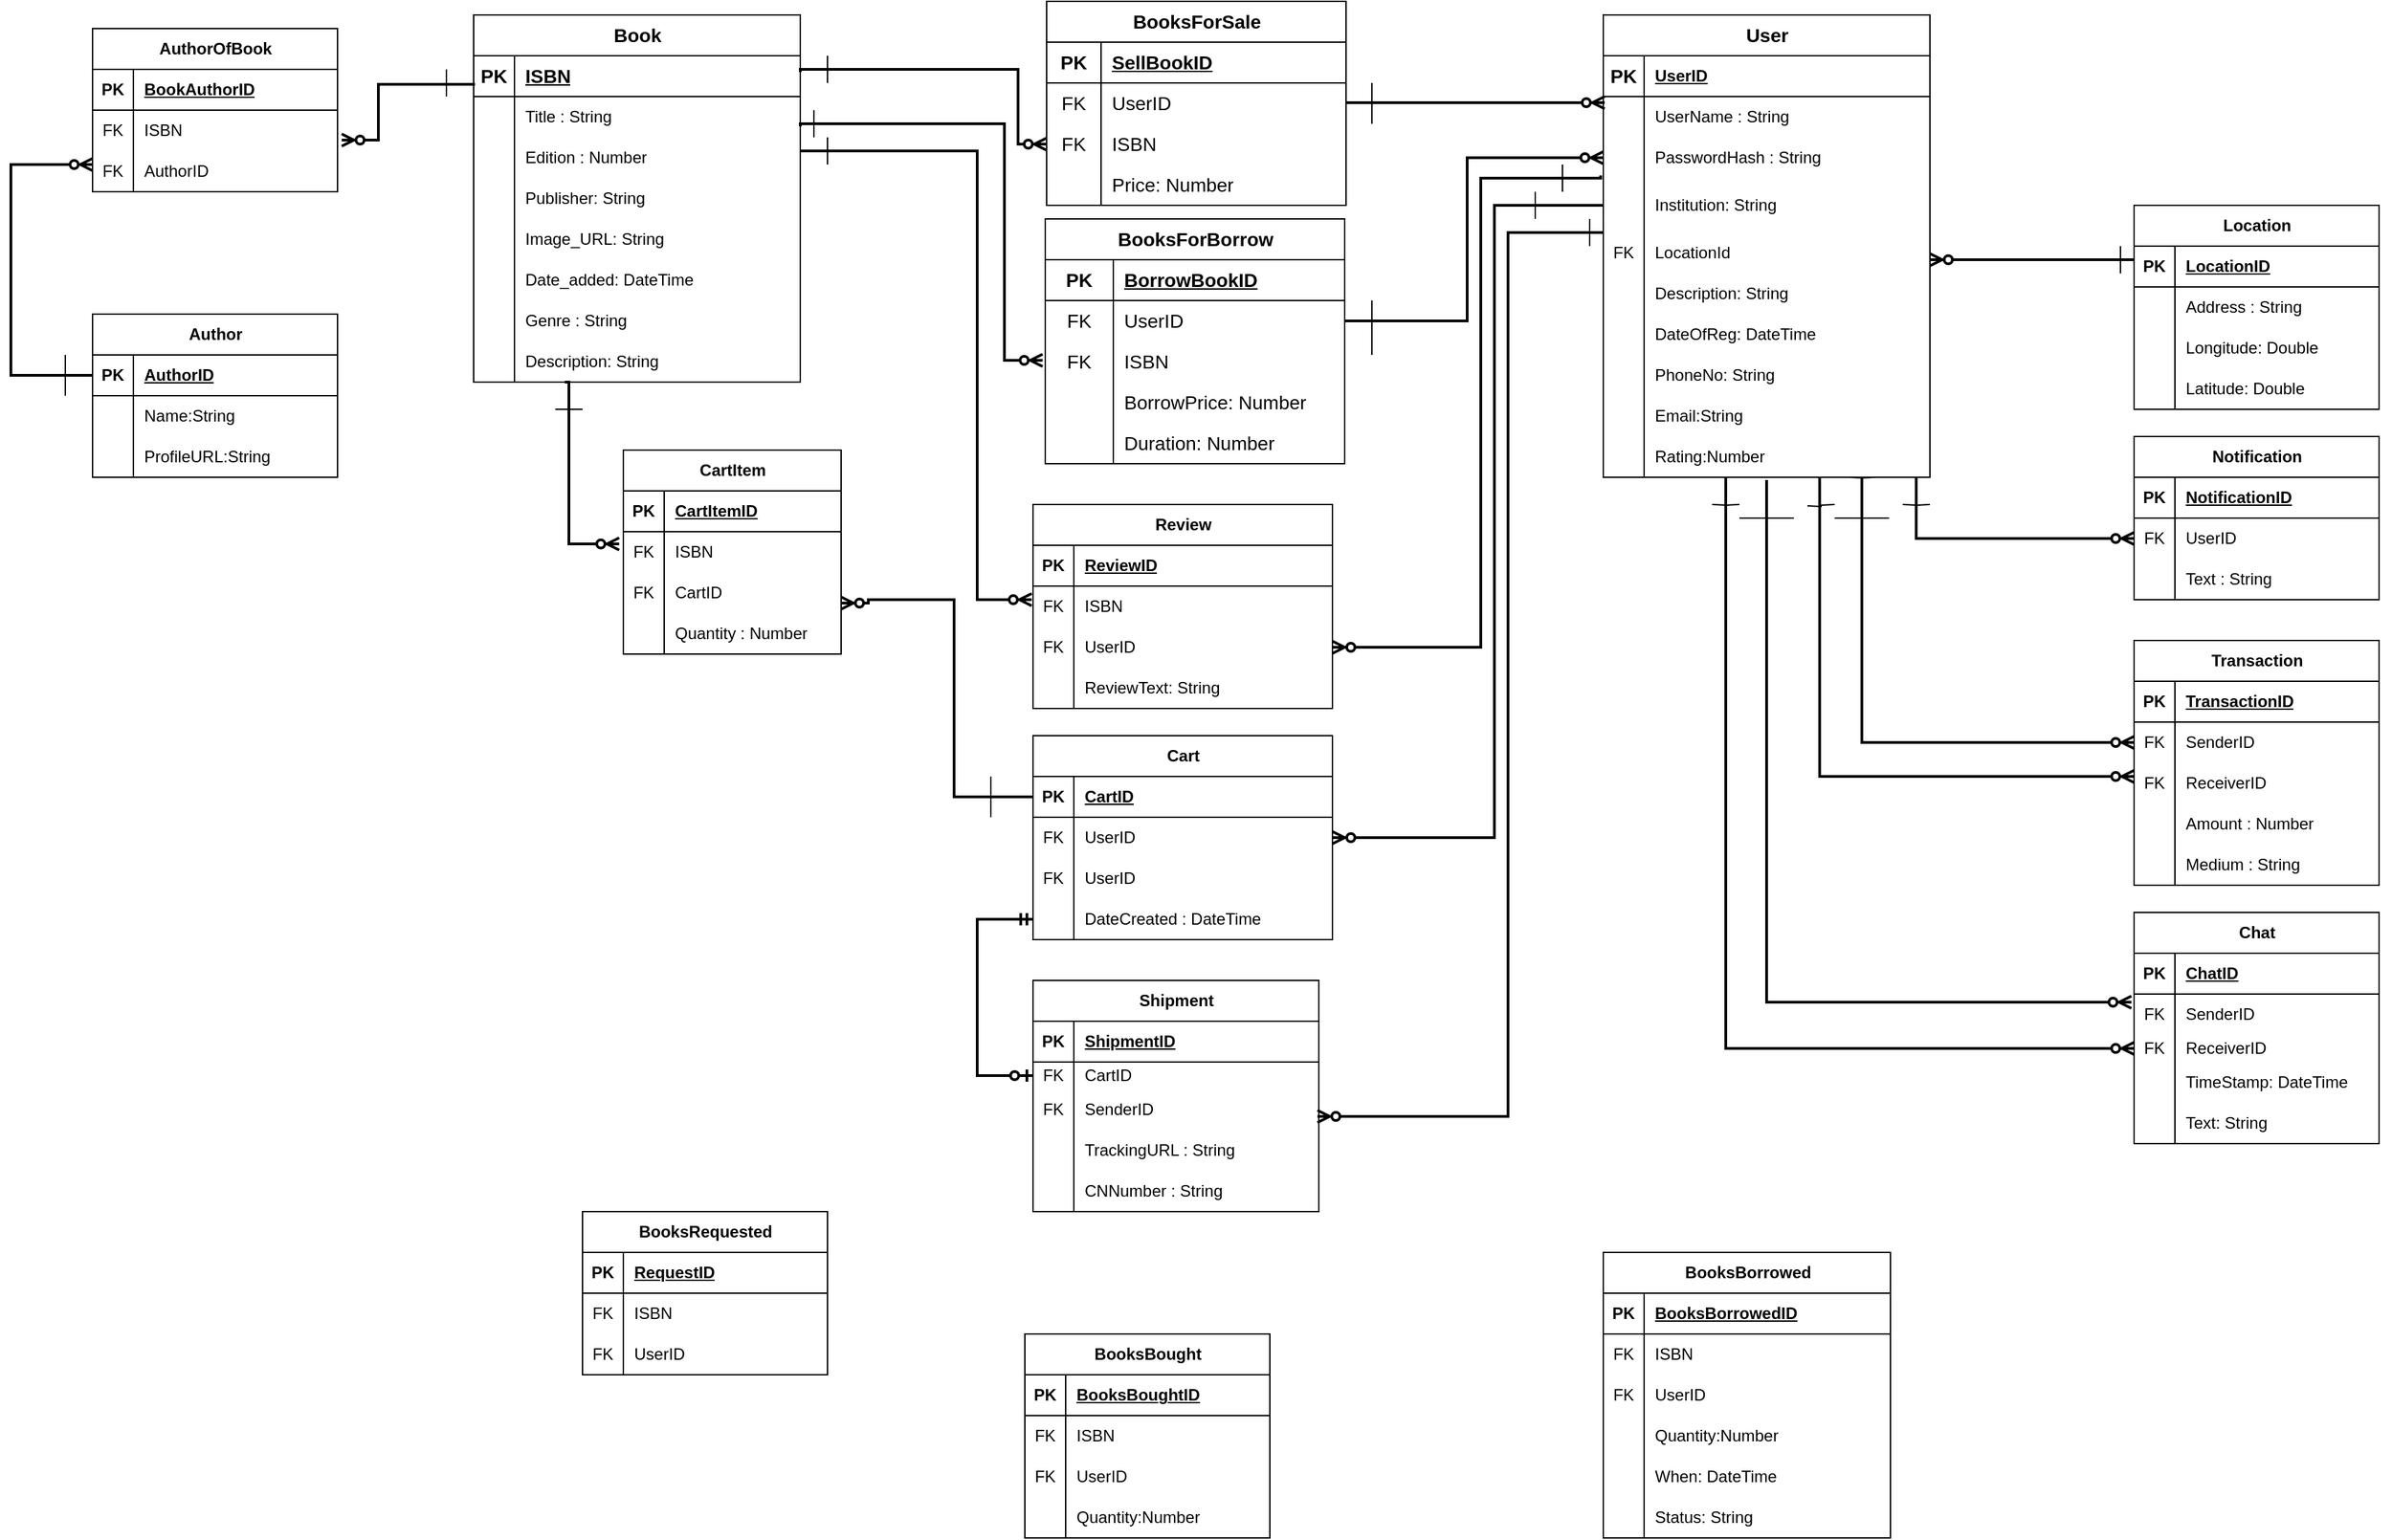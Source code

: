 <mxfile version="21.6.8" type="github">
  <diagram name="Page-1" id="9v51sOSDwu45F2Rm-h4h">
    <mxGraphModel dx="2284" dy="795" grid="1" gridSize="10" guides="1" tooltips="1" connect="1" arrows="1" fold="1" page="1" pageScale="1" pageWidth="850" pageHeight="1100" math="0" shadow="0">
      <root>
        <mxCell id="0" />
        <mxCell id="1" parent="0" />
        <mxCell id="C9G05ynlxcYuqc8bVZSr-22" value="Book" style="shape=table;startSize=30;container=1;collapsible=1;childLayout=tableLayout;fixedRows=1;rowLines=0;fontStyle=1;align=center;resizeLast=1;html=1;fontSize=14;resizeHeight=1;" parent="1" vertex="1">
          <mxGeometry x="20" y="40" width="240" height="270" as="geometry">
            <mxRectangle x="330" y="170" width="80" height="30" as="alternateBounds" />
          </mxGeometry>
        </mxCell>
        <mxCell id="C9G05ynlxcYuqc8bVZSr-23" value="" style="shape=tableRow;horizontal=0;startSize=0;swimlaneHead=0;swimlaneBody=0;fillColor=none;collapsible=0;dropTarget=0;points=[[0,0.5],[1,0.5]];portConstraint=eastwest;top=0;left=0;right=0;bottom=1;" parent="C9G05ynlxcYuqc8bVZSr-22" vertex="1">
          <mxGeometry y="30" width="240" height="30" as="geometry" />
        </mxCell>
        <mxCell id="C9G05ynlxcYuqc8bVZSr-24" value="&lt;font style=&quot;font-size: 14px;&quot;&gt;PK&lt;/font&gt;" style="shape=partialRectangle;connectable=0;fillColor=none;top=0;left=0;bottom=0;right=0;fontStyle=1;overflow=hidden;whiteSpace=wrap;html=1;" parent="C9G05ynlxcYuqc8bVZSr-23" vertex="1">
          <mxGeometry width="30" height="30" as="geometry">
            <mxRectangle width="30" height="30" as="alternateBounds" />
          </mxGeometry>
        </mxCell>
        <mxCell id="C9G05ynlxcYuqc8bVZSr-25" value="&lt;font style=&quot;font-size: 14px;&quot;&gt;ISBN&lt;/font&gt;" style="shape=partialRectangle;connectable=0;fillColor=none;top=0;left=0;bottom=0;right=0;align=left;spacingLeft=6;fontStyle=5;overflow=hidden;whiteSpace=wrap;html=1;" parent="C9G05ynlxcYuqc8bVZSr-23" vertex="1">
          <mxGeometry x="30" width="210" height="30" as="geometry">
            <mxRectangle width="210" height="30" as="alternateBounds" />
          </mxGeometry>
        </mxCell>
        <mxCell id="C9G05ynlxcYuqc8bVZSr-26" value="" style="shape=tableRow;horizontal=0;startSize=0;swimlaneHead=0;swimlaneBody=0;fillColor=none;collapsible=0;dropTarget=0;points=[[0,0.5],[1,0.5]];portConstraint=eastwest;top=0;left=0;right=0;bottom=0;" parent="C9G05ynlxcYuqc8bVZSr-22" vertex="1">
          <mxGeometry y="60" width="240" height="30" as="geometry" />
        </mxCell>
        <mxCell id="C9G05ynlxcYuqc8bVZSr-27" value="" style="shape=partialRectangle;connectable=0;fillColor=none;top=0;left=0;bottom=0;right=0;editable=1;overflow=hidden;whiteSpace=wrap;html=1;" parent="C9G05ynlxcYuqc8bVZSr-26" vertex="1">
          <mxGeometry width="30" height="30" as="geometry">
            <mxRectangle width="30" height="30" as="alternateBounds" />
          </mxGeometry>
        </mxCell>
        <mxCell id="C9G05ynlxcYuqc8bVZSr-28" value="&lt;div align=&quot;left&quot;&gt;Title : String&lt;br&gt;&lt;/div&gt;" style="shape=partialRectangle;connectable=0;fillColor=none;top=0;left=0;bottom=0;right=0;align=left;spacingLeft=6;overflow=hidden;whiteSpace=wrap;html=1;fontSize=12;" parent="C9G05ynlxcYuqc8bVZSr-26" vertex="1">
          <mxGeometry x="30" width="210" height="30" as="geometry">
            <mxRectangle width="210" height="30" as="alternateBounds" />
          </mxGeometry>
        </mxCell>
        <mxCell id="C9G05ynlxcYuqc8bVZSr-29" value="" style="shape=tableRow;horizontal=0;startSize=0;swimlaneHead=0;swimlaneBody=0;fillColor=none;collapsible=0;dropTarget=0;points=[[0,0.5],[1,0.5]];portConstraint=eastwest;top=0;left=0;right=0;bottom=0;" parent="C9G05ynlxcYuqc8bVZSr-22" vertex="1">
          <mxGeometry y="90" width="240" height="30" as="geometry" />
        </mxCell>
        <mxCell id="C9G05ynlxcYuqc8bVZSr-30" value="" style="shape=partialRectangle;connectable=0;fillColor=none;top=0;left=0;bottom=0;right=0;editable=1;overflow=hidden;whiteSpace=wrap;html=1;" parent="C9G05ynlxcYuqc8bVZSr-29" vertex="1">
          <mxGeometry width="30" height="30" as="geometry">
            <mxRectangle width="30" height="30" as="alternateBounds" />
          </mxGeometry>
        </mxCell>
        <mxCell id="C9G05ynlxcYuqc8bVZSr-31" value="Edition : Number" style="shape=partialRectangle;connectable=0;fillColor=none;top=0;left=0;bottom=0;right=0;align=left;spacingLeft=6;overflow=hidden;whiteSpace=wrap;html=1;fontSize=12;" parent="C9G05ynlxcYuqc8bVZSr-29" vertex="1">
          <mxGeometry x="30" width="210" height="30" as="geometry">
            <mxRectangle width="210" height="30" as="alternateBounds" />
          </mxGeometry>
        </mxCell>
        <mxCell id="C9G05ynlxcYuqc8bVZSr-32" value="" style="shape=tableRow;horizontal=0;startSize=0;swimlaneHead=0;swimlaneBody=0;fillColor=none;collapsible=0;dropTarget=0;points=[[0,0.5],[1,0.5]];portConstraint=eastwest;top=0;left=0;right=0;bottom=0;" parent="C9G05ynlxcYuqc8bVZSr-22" vertex="1">
          <mxGeometry y="120" width="240" height="30" as="geometry" />
        </mxCell>
        <mxCell id="C9G05ynlxcYuqc8bVZSr-33" value="" style="shape=partialRectangle;connectable=0;fillColor=none;top=0;left=0;bottom=0;right=0;editable=1;overflow=hidden;whiteSpace=wrap;html=1;" parent="C9G05ynlxcYuqc8bVZSr-32" vertex="1">
          <mxGeometry width="30" height="30" as="geometry">
            <mxRectangle width="30" height="30" as="alternateBounds" />
          </mxGeometry>
        </mxCell>
        <mxCell id="C9G05ynlxcYuqc8bVZSr-34" value="Publisher: String" style="shape=partialRectangle;connectable=0;fillColor=none;top=0;left=0;bottom=0;right=0;align=left;spacingLeft=6;overflow=hidden;whiteSpace=wrap;html=1;fontSize=12;" parent="C9G05ynlxcYuqc8bVZSr-32" vertex="1">
          <mxGeometry x="30" width="210" height="30" as="geometry">
            <mxRectangle width="210" height="30" as="alternateBounds" />
          </mxGeometry>
        </mxCell>
        <mxCell id="C9G05ynlxcYuqc8bVZSr-78" value="" style="shape=tableRow;horizontal=0;startSize=0;swimlaneHead=0;swimlaneBody=0;fillColor=none;collapsible=0;dropTarget=0;points=[[0,0.5],[1,0.5]];portConstraint=eastwest;top=0;left=0;right=0;bottom=0;" parent="C9G05ynlxcYuqc8bVZSr-22" vertex="1">
          <mxGeometry y="150" width="240" height="30" as="geometry" />
        </mxCell>
        <mxCell id="C9G05ynlxcYuqc8bVZSr-79" value="" style="shape=partialRectangle;connectable=0;fillColor=none;top=0;left=0;bottom=0;right=0;editable=1;overflow=hidden;whiteSpace=wrap;html=1;" parent="C9G05ynlxcYuqc8bVZSr-78" vertex="1">
          <mxGeometry width="30" height="30" as="geometry">
            <mxRectangle width="30" height="30" as="alternateBounds" />
          </mxGeometry>
        </mxCell>
        <mxCell id="C9G05ynlxcYuqc8bVZSr-80" value="Image_URL: String" style="shape=partialRectangle;connectable=0;fillColor=none;top=0;left=0;bottom=0;right=0;align=left;spacingLeft=6;overflow=hidden;whiteSpace=wrap;html=1;fontSize=12;" parent="C9G05ynlxcYuqc8bVZSr-78" vertex="1">
          <mxGeometry x="30" width="210" height="30" as="geometry">
            <mxRectangle width="210" height="30" as="alternateBounds" />
          </mxGeometry>
        </mxCell>
        <mxCell id="C9G05ynlxcYuqc8bVZSr-81" value="" style="shape=tableRow;horizontal=0;startSize=0;swimlaneHead=0;swimlaneBody=0;fillColor=none;collapsible=0;dropTarget=0;points=[[0,0.5],[1,0.5]];portConstraint=eastwest;top=0;left=0;right=0;bottom=0;" parent="C9G05ynlxcYuqc8bVZSr-22" vertex="1">
          <mxGeometry y="180" width="240" height="30" as="geometry" />
        </mxCell>
        <mxCell id="C9G05ynlxcYuqc8bVZSr-82" value="" style="shape=partialRectangle;connectable=0;fillColor=none;top=0;left=0;bottom=0;right=0;editable=1;overflow=hidden;whiteSpace=wrap;html=1;" parent="C9G05ynlxcYuqc8bVZSr-81" vertex="1">
          <mxGeometry width="30" height="30" as="geometry">
            <mxRectangle width="30" height="30" as="alternateBounds" />
          </mxGeometry>
        </mxCell>
        <mxCell id="C9G05ynlxcYuqc8bVZSr-83" value="Date_added: DateTime" style="shape=partialRectangle;connectable=0;fillColor=none;top=0;left=0;bottom=0;right=0;align=left;spacingLeft=6;overflow=hidden;whiteSpace=wrap;html=1;fontSize=12;" parent="C9G05ynlxcYuqc8bVZSr-81" vertex="1">
          <mxGeometry x="30" width="210" height="30" as="geometry">
            <mxRectangle width="210" height="30" as="alternateBounds" />
          </mxGeometry>
        </mxCell>
        <mxCell id="C9G05ynlxcYuqc8bVZSr-84" value="" style="shape=tableRow;horizontal=0;startSize=0;swimlaneHead=0;swimlaneBody=0;fillColor=none;collapsible=0;dropTarget=0;points=[[0,0.5],[1,0.5]];portConstraint=eastwest;top=0;left=0;right=0;bottom=0;" parent="C9G05ynlxcYuqc8bVZSr-22" vertex="1">
          <mxGeometry y="210" width="240" height="30" as="geometry" />
        </mxCell>
        <mxCell id="C9G05ynlxcYuqc8bVZSr-85" value="" style="shape=partialRectangle;connectable=0;fillColor=none;top=0;left=0;bottom=0;right=0;editable=1;overflow=hidden;whiteSpace=wrap;html=1;" parent="C9G05ynlxcYuqc8bVZSr-84" vertex="1">
          <mxGeometry width="30" height="30" as="geometry">
            <mxRectangle width="30" height="30" as="alternateBounds" />
          </mxGeometry>
        </mxCell>
        <mxCell id="C9G05ynlxcYuqc8bVZSr-86" value="Genre : String" style="shape=partialRectangle;connectable=0;fillColor=none;top=0;left=0;bottom=0;right=0;align=left;spacingLeft=6;overflow=hidden;whiteSpace=wrap;html=1;fontSize=12;" parent="C9G05ynlxcYuqc8bVZSr-84" vertex="1">
          <mxGeometry x="30" width="210" height="30" as="geometry">
            <mxRectangle width="210" height="30" as="alternateBounds" />
          </mxGeometry>
        </mxCell>
        <mxCell id="C9G05ynlxcYuqc8bVZSr-87" value="" style="shape=tableRow;horizontal=0;startSize=0;swimlaneHead=0;swimlaneBody=0;fillColor=none;collapsible=0;dropTarget=0;points=[[0,0.5],[1,0.5]];portConstraint=eastwest;top=0;left=0;right=0;bottom=0;" parent="C9G05ynlxcYuqc8bVZSr-22" vertex="1">
          <mxGeometry y="240" width="240" height="30" as="geometry" />
        </mxCell>
        <mxCell id="C9G05ynlxcYuqc8bVZSr-88" value="" style="shape=partialRectangle;connectable=0;fillColor=none;top=0;left=0;bottom=0;right=0;editable=1;overflow=hidden;whiteSpace=wrap;html=1;" parent="C9G05ynlxcYuqc8bVZSr-87" vertex="1">
          <mxGeometry width="30" height="30" as="geometry">
            <mxRectangle width="30" height="30" as="alternateBounds" />
          </mxGeometry>
        </mxCell>
        <mxCell id="C9G05ynlxcYuqc8bVZSr-89" value="Description: String" style="shape=partialRectangle;connectable=0;fillColor=none;top=0;left=0;bottom=0;right=0;align=left;spacingLeft=6;overflow=hidden;whiteSpace=wrap;html=1;fontSize=12;" parent="C9G05ynlxcYuqc8bVZSr-87" vertex="1">
          <mxGeometry x="30" width="210" height="30" as="geometry">
            <mxRectangle width="210" height="30" as="alternateBounds" />
          </mxGeometry>
        </mxCell>
        <mxCell id="C9G05ynlxcYuqc8bVZSr-144" value="" style="fontSize=12;html=1;endArrow=ERzeroToMany;endFill=1;rounded=0;fontFamily=Helvetica;fontColor=default;startSize=30;entryX=-0.009;entryY=1.133;entryDx=0;entryDy=0;entryPerimeter=0;strokeWidth=2;edgeStyle=orthogonalEdgeStyle;exitX=1;exitY=0.733;exitDx=0;exitDy=0;exitPerimeter=0;" parent="1" source="C9G05ynlxcYuqc8bVZSr-26" edge="1">
          <mxGeometry width="100" height="100" relative="1" as="geometry">
            <mxPoint x="270" y="120" as="sourcePoint" />
            <mxPoint x="438.02" y="293.99" as="targetPoint" />
            <Array as="points">
              <mxPoint x="260" y="120" />
              <mxPoint x="410" y="120" />
              <mxPoint x="410" y="294" />
            </Array>
          </mxGeometry>
        </mxCell>
        <mxCell id="C9G05ynlxcYuqc8bVZSr-150" value="" style="endArrow=none;html=1;rounded=0;fontFamily=Helvetica;fontSize=14;fontColor=default;startSize=30;" parent="1" edge="1">
          <mxGeometry width="50" height="50" relative="1" as="geometry">
            <mxPoint x="270" y="110" as="sourcePoint" />
            <mxPoint x="270" y="130" as="targetPoint" />
          </mxGeometry>
        </mxCell>
        <mxCell id="C9G05ynlxcYuqc8bVZSr-151" value="" style="endArrow=none;html=1;rounded=0;fontFamily=Helvetica;fontSize=14;fontColor=default;startSize=30;" parent="1" edge="1">
          <mxGeometry width="50" height="50" relative="1" as="geometry">
            <mxPoint x="280" y="90" as="sourcePoint" />
            <mxPoint x="280" y="70" as="targetPoint" />
          </mxGeometry>
        </mxCell>
        <mxCell id="C9G05ynlxcYuqc8bVZSr-161" value="User" style="shape=table;startSize=30;container=1;collapsible=1;childLayout=tableLayout;fixedRows=1;rowLines=0;fontStyle=1;align=center;resizeLast=1;html=1;fontSize=14;resizeHeight=1;" parent="1" vertex="1">
          <mxGeometry x="850" y="40" width="240" height="340" as="geometry">
            <mxRectangle x="330" y="170" width="80" height="30" as="alternateBounds" />
          </mxGeometry>
        </mxCell>
        <mxCell id="C9G05ynlxcYuqc8bVZSr-162" value="" style="shape=tableRow;horizontal=0;startSize=0;swimlaneHead=0;swimlaneBody=0;fillColor=none;collapsible=0;dropTarget=0;points=[[0,0.5],[1,0.5]];portConstraint=eastwest;top=0;left=0;right=0;bottom=1;" parent="C9G05ynlxcYuqc8bVZSr-161" vertex="1">
          <mxGeometry y="30" width="240" height="30" as="geometry" />
        </mxCell>
        <mxCell id="C9G05ynlxcYuqc8bVZSr-163" value="&lt;font style=&quot;font-size: 14px;&quot;&gt;PK&lt;/font&gt;" style="shape=partialRectangle;connectable=0;fillColor=none;top=0;left=0;bottom=0;right=0;fontStyle=1;overflow=hidden;whiteSpace=wrap;html=1;" parent="C9G05ynlxcYuqc8bVZSr-162" vertex="1">
          <mxGeometry width="30" height="30" as="geometry">
            <mxRectangle width="30" height="30" as="alternateBounds" />
          </mxGeometry>
        </mxCell>
        <mxCell id="C9G05ynlxcYuqc8bVZSr-164" value="UserID" style="shape=partialRectangle;connectable=0;fillColor=none;top=0;left=0;bottom=0;right=0;align=left;spacingLeft=6;fontStyle=5;overflow=hidden;whiteSpace=wrap;html=1;" parent="C9G05ynlxcYuqc8bVZSr-162" vertex="1">
          <mxGeometry x="30" width="210" height="30" as="geometry">
            <mxRectangle width="210" height="30" as="alternateBounds" />
          </mxGeometry>
        </mxCell>
        <mxCell id="C9G05ynlxcYuqc8bVZSr-165" value="" style="shape=tableRow;horizontal=0;startSize=0;swimlaneHead=0;swimlaneBody=0;fillColor=none;collapsible=0;dropTarget=0;points=[[0,0.5],[1,0.5]];portConstraint=eastwest;top=0;left=0;right=0;bottom=0;" parent="C9G05ynlxcYuqc8bVZSr-161" vertex="1">
          <mxGeometry y="60" width="240" height="30" as="geometry" />
        </mxCell>
        <mxCell id="C9G05ynlxcYuqc8bVZSr-166" value="" style="shape=partialRectangle;connectable=0;fillColor=none;top=0;left=0;bottom=0;right=0;editable=1;overflow=hidden;whiteSpace=wrap;html=1;" parent="C9G05ynlxcYuqc8bVZSr-165" vertex="1">
          <mxGeometry width="30" height="30" as="geometry">
            <mxRectangle width="30" height="30" as="alternateBounds" />
          </mxGeometry>
        </mxCell>
        <mxCell id="C9G05ynlxcYuqc8bVZSr-167" value="&lt;div align=&quot;left&quot;&gt;UserName : String&lt;br&gt;&lt;/div&gt;" style="shape=partialRectangle;connectable=0;fillColor=none;top=0;left=0;bottom=0;right=0;align=left;spacingLeft=6;overflow=hidden;whiteSpace=wrap;html=1;fontSize=12;" parent="C9G05ynlxcYuqc8bVZSr-165" vertex="1">
          <mxGeometry x="30" width="210" height="30" as="geometry">
            <mxRectangle width="210" height="30" as="alternateBounds" />
          </mxGeometry>
        </mxCell>
        <mxCell id="C9G05ynlxcYuqc8bVZSr-168" value="" style="shape=tableRow;horizontal=0;startSize=0;swimlaneHead=0;swimlaneBody=0;fillColor=none;collapsible=0;dropTarget=0;points=[[0,0.5],[1,0.5]];portConstraint=eastwest;top=0;left=0;right=0;bottom=0;" parent="C9G05ynlxcYuqc8bVZSr-161" vertex="1">
          <mxGeometry y="90" width="240" height="30" as="geometry" />
        </mxCell>
        <mxCell id="C9G05ynlxcYuqc8bVZSr-169" value="" style="shape=partialRectangle;connectable=0;fillColor=none;top=0;left=0;bottom=0;right=0;editable=1;overflow=hidden;whiteSpace=wrap;html=1;" parent="C9G05ynlxcYuqc8bVZSr-168" vertex="1">
          <mxGeometry width="30" height="30" as="geometry">
            <mxRectangle width="30" height="30" as="alternateBounds" />
          </mxGeometry>
        </mxCell>
        <mxCell id="C9G05ynlxcYuqc8bVZSr-170" value="PasswordHash : String" style="shape=partialRectangle;connectable=0;fillColor=none;top=0;left=0;bottom=0;right=0;align=left;spacingLeft=6;overflow=hidden;whiteSpace=wrap;html=1;fontSize=12;" parent="C9G05ynlxcYuqc8bVZSr-168" vertex="1">
          <mxGeometry x="30" width="210" height="30" as="geometry">
            <mxRectangle width="210" height="30" as="alternateBounds" />
          </mxGeometry>
        </mxCell>
        <mxCell id="C9G05ynlxcYuqc8bVZSr-171" value="" style="shape=tableRow;horizontal=0;startSize=0;swimlaneHead=0;swimlaneBody=0;fillColor=none;collapsible=0;dropTarget=0;points=[[0,0.5],[1,0.5]];portConstraint=eastwest;top=0;left=0;right=0;bottom=0;" parent="C9G05ynlxcYuqc8bVZSr-161" vertex="1">
          <mxGeometry y="120" width="240" height="40" as="geometry" />
        </mxCell>
        <mxCell id="C9G05ynlxcYuqc8bVZSr-172" value="" style="shape=partialRectangle;connectable=0;fillColor=none;top=0;left=0;bottom=0;right=0;editable=1;overflow=hidden;whiteSpace=wrap;html=1;" parent="C9G05ynlxcYuqc8bVZSr-171" vertex="1">
          <mxGeometry width="30" height="40" as="geometry">
            <mxRectangle width="30" height="40" as="alternateBounds" />
          </mxGeometry>
        </mxCell>
        <mxCell id="C9G05ynlxcYuqc8bVZSr-173" value="Institution: String" style="shape=partialRectangle;connectable=0;fillColor=none;top=0;left=0;bottom=0;right=0;align=left;spacingLeft=6;overflow=hidden;whiteSpace=wrap;html=1;fontSize=12;" parent="C9G05ynlxcYuqc8bVZSr-171" vertex="1">
          <mxGeometry x="30" width="210" height="40" as="geometry">
            <mxRectangle width="210" height="40" as="alternateBounds" />
          </mxGeometry>
        </mxCell>
        <mxCell id="C9G05ynlxcYuqc8bVZSr-174" value="" style="shape=tableRow;horizontal=0;startSize=0;swimlaneHead=0;swimlaneBody=0;fillColor=none;collapsible=0;dropTarget=0;points=[[0,0.5],[1,0.5]];portConstraint=eastwest;top=0;left=0;right=0;bottom=0;" parent="C9G05ynlxcYuqc8bVZSr-161" vertex="1">
          <mxGeometry y="160" width="240" height="30" as="geometry" />
        </mxCell>
        <mxCell id="C9G05ynlxcYuqc8bVZSr-175" value="FK" style="shape=partialRectangle;connectable=0;fillColor=none;top=0;left=0;bottom=0;right=0;editable=1;overflow=hidden;whiteSpace=wrap;html=1;" parent="C9G05ynlxcYuqc8bVZSr-174" vertex="1">
          <mxGeometry width="30" height="30" as="geometry">
            <mxRectangle width="30" height="30" as="alternateBounds" />
          </mxGeometry>
        </mxCell>
        <mxCell id="C9G05ynlxcYuqc8bVZSr-176" value="LocationId" style="shape=partialRectangle;connectable=0;fillColor=none;top=0;left=0;bottom=0;right=0;align=left;spacingLeft=6;overflow=hidden;whiteSpace=wrap;html=1;fontSize=12;" parent="C9G05ynlxcYuqc8bVZSr-174" vertex="1">
          <mxGeometry x="30" width="210" height="30" as="geometry">
            <mxRectangle width="210" height="30" as="alternateBounds" />
          </mxGeometry>
        </mxCell>
        <mxCell id="C9G05ynlxcYuqc8bVZSr-183" value="" style="shape=tableRow;horizontal=0;startSize=0;swimlaneHead=0;swimlaneBody=0;fillColor=none;collapsible=0;dropTarget=0;points=[[0,0.5],[1,0.5]];portConstraint=eastwest;top=0;left=0;right=0;bottom=0;" parent="C9G05ynlxcYuqc8bVZSr-161" vertex="1">
          <mxGeometry y="190" width="240" height="30" as="geometry" />
        </mxCell>
        <mxCell id="C9G05ynlxcYuqc8bVZSr-184" value="" style="shape=partialRectangle;connectable=0;fillColor=none;top=0;left=0;bottom=0;right=0;editable=1;overflow=hidden;whiteSpace=wrap;html=1;" parent="C9G05ynlxcYuqc8bVZSr-183" vertex="1">
          <mxGeometry width="30" height="30" as="geometry">
            <mxRectangle width="30" height="30" as="alternateBounds" />
          </mxGeometry>
        </mxCell>
        <mxCell id="C9G05ynlxcYuqc8bVZSr-185" value="Description: String" style="shape=partialRectangle;connectable=0;fillColor=none;top=0;left=0;bottom=0;right=0;align=left;spacingLeft=6;overflow=hidden;whiteSpace=wrap;html=1;fontSize=12;" parent="C9G05ynlxcYuqc8bVZSr-183" vertex="1">
          <mxGeometry x="30" width="210" height="30" as="geometry">
            <mxRectangle width="210" height="30" as="alternateBounds" />
          </mxGeometry>
        </mxCell>
        <mxCell id="C9G05ynlxcYuqc8bVZSr-210" value="" style="shape=tableRow;horizontal=0;startSize=0;swimlaneHead=0;swimlaneBody=0;fillColor=none;collapsible=0;dropTarget=0;points=[[0,0.5],[1,0.5]];portConstraint=eastwest;top=0;left=0;right=0;bottom=0;" parent="C9G05ynlxcYuqc8bVZSr-161" vertex="1">
          <mxGeometry y="220" width="240" height="30" as="geometry" />
        </mxCell>
        <mxCell id="C9G05ynlxcYuqc8bVZSr-211" value="" style="shape=partialRectangle;connectable=0;fillColor=none;top=0;left=0;bottom=0;right=0;editable=1;overflow=hidden;whiteSpace=wrap;html=1;" parent="C9G05ynlxcYuqc8bVZSr-210" vertex="1">
          <mxGeometry width="30" height="30" as="geometry">
            <mxRectangle width="30" height="30" as="alternateBounds" />
          </mxGeometry>
        </mxCell>
        <mxCell id="C9G05ynlxcYuqc8bVZSr-212" value="DateOfReg: DateTime" style="shape=partialRectangle;connectable=0;fillColor=none;top=0;left=0;bottom=0;right=0;align=left;spacingLeft=6;overflow=hidden;whiteSpace=wrap;html=1;fontSize=12;" parent="C9G05ynlxcYuqc8bVZSr-210" vertex="1">
          <mxGeometry x="30" width="210" height="30" as="geometry">
            <mxRectangle width="210" height="30" as="alternateBounds" />
          </mxGeometry>
        </mxCell>
        <mxCell id="7HspRHMofScwf_ScNRBA-1" value="" style="shape=tableRow;horizontal=0;startSize=0;swimlaneHead=0;swimlaneBody=0;fillColor=none;collapsible=0;dropTarget=0;points=[[0,0.5],[1,0.5]];portConstraint=eastwest;top=0;left=0;right=0;bottom=0;" parent="C9G05ynlxcYuqc8bVZSr-161" vertex="1">
          <mxGeometry y="250" width="240" height="30" as="geometry" />
        </mxCell>
        <mxCell id="7HspRHMofScwf_ScNRBA-2" value="" style="shape=partialRectangle;connectable=0;fillColor=none;top=0;left=0;bottom=0;right=0;editable=1;overflow=hidden;whiteSpace=wrap;html=1;" parent="7HspRHMofScwf_ScNRBA-1" vertex="1">
          <mxGeometry width="30" height="30" as="geometry">
            <mxRectangle width="30" height="30" as="alternateBounds" />
          </mxGeometry>
        </mxCell>
        <mxCell id="7HspRHMofScwf_ScNRBA-3" value="PhoneNo: String" style="shape=partialRectangle;connectable=0;fillColor=none;top=0;left=0;bottom=0;right=0;align=left;spacingLeft=6;overflow=hidden;whiteSpace=wrap;html=1;fontSize=12;" parent="7HspRHMofScwf_ScNRBA-1" vertex="1">
          <mxGeometry x="30" width="210" height="30" as="geometry">
            <mxRectangle width="210" height="30" as="alternateBounds" />
          </mxGeometry>
        </mxCell>
        <mxCell id="7HspRHMofScwf_ScNRBA-4" value="" style="shape=tableRow;horizontal=0;startSize=0;swimlaneHead=0;swimlaneBody=0;fillColor=none;collapsible=0;dropTarget=0;points=[[0,0.5],[1,0.5]];portConstraint=eastwest;top=0;left=0;right=0;bottom=0;" parent="C9G05ynlxcYuqc8bVZSr-161" vertex="1">
          <mxGeometry y="280" width="240" height="30" as="geometry" />
        </mxCell>
        <mxCell id="7HspRHMofScwf_ScNRBA-5" value="" style="shape=partialRectangle;connectable=0;fillColor=none;top=0;left=0;bottom=0;right=0;editable=1;overflow=hidden;whiteSpace=wrap;html=1;" parent="7HspRHMofScwf_ScNRBA-4" vertex="1">
          <mxGeometry width="30" height="30" as="geometry">
            <mxRectangle width="30" height="30" as="alternateBounds" />
          </mxGeometry>
        </mxCell>
        <mxCell id="7HspRHMofScwf_ScNRBA-6" value="Email:String" style="shape=partialRectangle;connectable=0;fillColor=none;top=0;left=0;bottom=0;right=0;align=left;spacingLeft=6;overflow=hidden;whiteSpace=wrap;html=1;fontSize=12;" parent="7HspRHMofScwf_ScNRBA-4" vertex="1">
          <mxGeometry x="30" width="210" height="30" as="geometry">
            <mxRectangle width="210" height="30" as="alternateBounds" />
          </mxGeometry>
        </mxCell>
        <mxCell id="BcwfrZs_Ovdqo164NGJU-1" value="" style="shape=tableRow;horizontal=0;startSize=0;swimlaneHead=0;swimlaneBody=0;fillColor=none;collapsible=0;dropTarget=0;points=[[0,0.5],[1,0.5]];portConstraint=eastwest;top=0;left=0;right=0;bottom=0;" vertex="1" parent="C9G05ynlxcYuqc8bVZSr-161">
          <mxGeometry y="310" width="240" height="30" as="geometry" />
        </mxCell>
        <mxCell id="BcwfrZs_Ovdqo164NGJU-2" value="" style="shape=partialRectangle;connectable=0;fillColor=none;top=0;left=0;bottom=0;right=0;editable=1;overflow=hidden;whiteSpace=wrap;html=1;" vertex="1" parent="BcwfrZs_Ovdqo164NGJU-1">
          <mxGeometry width="30" height="30" as="geometry">
            <mxRectangle width="30" height="30" as="alternateBounds" />
          </mxGeometry>
        </mxCell>
        <mxCell id="BcwfrZs_Ovdqo164NGJU-3" value="Rating:Number" style="shape=partialRectangle;connectable=0;fillColor=none;top=0;left=0;bottom=0;right=0;align=left;spacingLeft=6;overflow=hidden;whiteSpace=wrap;html=1;fontSize=12;" vertex="1" parent="BcwfrZs_Ovdqo164NGJU-1">
          <mxGeometry x="30" width="210" height="30" as="geometry">
            <mxRectangle width="210" height="30" as="alternateBounds" />
          </mxGeometry>
        </mxCell>
        <mxCell id="C9G05ynlxcYuqc8bVZSr-215" value="" style="fontSize=12;html=1;endArrow=ERzeroToMany;endFill=1;rounded=0;fontFamily=Helvetica;fontColor=default;startSize=30;exitX=1;exitY=0.5;exitDx=0;exitDy=0;entryX=0;entryY=0.5;entryDx=0;entryDy=0;strokeWidth=2;" parent="1" edge="1">
          <mxGeometry width="100" height="100" relative="1" as="geometry">
            <mxPoint x="661" y="104.5" as="sourcePoint" />
            <mxPoint x="851" y="104.5" as="targetPoint" />
          </mxGeometry>
        </mxCell>
        <mxCell id="C9G05ynlxcYuqc8bVZSr-216" value="" style="endArrow=none;html=1;rounded=0;fontFamily=Helvetica;fontSize=14;fontColor=default;startSize=30;" parent="1" edge="1">
          <mxGeometry width="50" height="50" relative="1" as="geometry">
            <mxPoint x="680" y="90" as="sourcePoint" />
            <mxPoint x="680" y="120" as="targetPoint" />
          </mxGeometry>
        </mxCell>
        <mxCell id="C9G05ynlxcYuqc8bVZSr-217" value="" style="fontSize=12;html=1;endArrow=ERzeroToMany;endFill=1;rounded=0;fontFamily=Helvetica;fontColor=default;startSize=30;strokeWidth=2;edgeStyle=orthogonalEdgeStyle;exitX=1;exitY=0.5;exitDx=0;exitDy=0;" parent="1" source="Zwe_vxE4iB0zSOQ3jts6-52" target="C9G05ynlxcYuqc8bVZSr-168" edge="1">
          <mxGeometry width="100" height="100" relative="1" as="geometry">
            <mxPoint x="690" y="260" as="sourcePoint" />
            <mxPoint x="847" y="133" as="targetPoint" />
            <Array as="points">
              <mxPoint x="750" y="265" />
              <mxPoint x="750" y="145" />
            </Array>
          </mxGeometry>
        </mxCell>
        <mxCell id="C9G05ynlxcYuqc8bVZSr-218" value="" style="endArrow=none;html=1;rounded=0;fontFamily=Helvetica;fontSize=14;fontColor=default;startSize=30;edgeStyle=orthogonalEdgeStyle;" parent="1" edge="1">
          <mxGeometry width="50" height="50" relative="1" as="geometry">
            <mxPoint x="680" y="250" as="sourcePoint" />
            <mxPoint x="680" y="290" as="targetPoint" />
          </mxGeometry>
        </mxCell>
        <mxCell id="RhXeE3N9XsLP1iyDJ-4I-1" value="Location" style="shape=table;startSize=30;container=1;collapsible=1;childLayout=tableLayout;fixedRows=1;rowLines=0;fontStyle=1;align=center;resizeLast=1;html=1;" parent="1" vertex="1">
          <mxGeometry x="1240" y="180" width="180" height="150" as="geometry" />
        </mxCell>
        <mxCell id="RhXeE3N9XsLP1iyDJ-4I-2" value="" style="shape=tableRow;horizontal=0;startSize=0;swimlaneHead=0;swimlaneBody=0;fillColor=none;collapsible=0;dropTarget=0;points=[[0,0.5],[1,0.5]];portConstraint=eastwest;top=0;left=0;right=0;bottom=1;" parent="RhXeE3N9XsLP1iyDJ-4I-1" vertex="1">
          <mxGeometry y="30" width="180" height="30" as="geometry" />
        </mxCell>
        <mxCell id="RhXeE3N9XsLP1iyDJ-4I-3" value="PK" style="shape=partialRectangle;connectable=0;fillColor=none;top=0;left=0;bottom=0;right=0;fontStyle=1;overflow=hidden;whiteSpace=wrap;html=1;" parent="RhXeE3N9XsLP1iyDJ-4I-2" vertex="1">
          <mxGeometry width="30" height="30" as="geometry">
            <mxRectangle width="30" height="30" as="alternateBounds" />
          </mxGeometry>
        </mxCell>
        <mxCell id="RhXeE3N9XsLP1iyDJ-4I-4" value="LocationID" style="shape=partialRectangle;connectable=0;fillColor=none;top=0;left=0;bottom=0;right=0;align=left;spacingLeft=6;fontStyle=5;overflow=hidden;whiteSpace=wrap;html=1;" parent="RhXeE3N9XsLP1iyDJ-4I-2" vertex="1">
          <mxGeometry x="30" width="150" height="30" as="geometry">
            <mxRectangle width="150" height="30" as="alternateBounds" />
          </mxGeometry>
        </mxCell>
        <mxCell id="RhXeE3N9XsLP1iyDJ-4I-5" value="" style="shape=tableRow;horizontal=0;startSize=0;swimlaneHead=0;swimlaneBody=0;fillColor=none;collapsible=0;dropTarget=0;points=[[0,0.5],[1,0.5]];portConstraint=eastwest;top=0;left=0;right=0;bottom=0;" parent="RhXeE3N9XsLP1iyDJ-4I-1" vertex="1">
          <mxGeometry y="60" width="180" height="30" as="geometry" />
        </mxCell>
        <mxCell id="RhXeE3N9XsLP1iyDJ-4I-6" value="" style="shape=partialRectangle;connectable=0;fillColor=none;top=0;left=0;bottom=0;right=0;editable=1;overflow=hidden;whiteSpace=wrap;html=1;" parent="RhXeE3N9XsLP1iyDJ-4I-5" vertex="1">
          <mxGeometry width="30" height="30" as="geometry">
            <mxRectangle width="30" height="30" as="alternateBounds" />
          </mxGeometry>
        </mxCell>
        <mxCell id="RhXeE3N9XsLP1iyDJ-4I-7" value="Address : String" style="shape=partialRectangle;connectable=0;fillColor=none;top=0;left=0;bottom=0;right=0;align=left;spacingLeft=6;overflow=hidden;whiteSpace=wrap;html=1;" parent="RhXeE3N9XsLP1iyDJ-4I-5" vertex="1">
          <mxGeometry x="30" width="150" height="30" as="geometry">
            <mxRectangle width="150" height="30" as="alternateBounds" />
          </mxGeometry>
        </mxCell>
        <mxCell id="RhXeE3N9XsLP1iyDJ-4I-8" value="" style="shape=tableRow;horizontal=0;startSize=0;swimlaneHead=0;swimlaneBody=0;fillColor=none;collapsible=0;dropTarget=0;points=[[0,0.5],[1,0.5]];portConstraint=eastwest;top=0;left=0;right=0;bottom=0;" parent="RhXeE3N9XsLP1iyDJ-4I-1" vertex="1">
          <mxGeometry y="90" width="180" height="30" as="geometry" />
        </mxCell>
        <mxCell id="RhXeE3N9XsLP1iyDJ-4I-9" value="" style="shape=partialRectangle;connectable=0;fillColor=none;top=0;left=0;bottom=0;right=0;editable=1;overflow=hidden;whiteSpace=wrap;html=1;" parent="RhXeE3N9XsLP1iyDJ-4I-8" vertex="1">
          <mxGeometry width="30" height="30" as="geometry">
            <mxRectangle width="30" height="30" as="alternateBounds" />
          </mxGeometry>
        </mxCell>
        <mxCell id="RhXeE3N9XsLP1iyDJ-4I-10" value="Longitude: Double" style="shape=partialRectangle;connectable=0;fillColor=none;top=0;left=0;bottom=0;right=0;align=left;spacingLeft=6;overflow=hidden;whiteSpace=wrap;html=1;" parent="RhXeE3N9XsLP1iyDJ-4I-8" vertex="1">
          <mxGeometry x="30" width="150" height="30" as="geometry">
            <mxRectangle width="150" height="30" as="alternateBounds" />
          </mxGeometry>
        </mxCell>
        <mxCell id="RhXeE3N9XsLP1iyDJ-4I-11" value="" style="shape=tableRow;horizontal=0;startSize=0;swimlaneHead=0;swimlaneBody=0;fillColor=none;collapsible=0;dropTarget=0;points=[[0,0.5],[1,0.5]];portConstraint=eastwest;top=0;left=0;right=0;bottom=0;" parent="RhXeE3N9XsLP1iyDJ-4I-1" vertex="1">
          <mxGeometry y="120" width="180" height="30" as="geometry" />
        </mxCell>
        <mxCell id="RhXeE3N9XsLP1iyDJ-4I-12" value="" style="shape=partialRectangle;connectable=0;fillColor=none;top=0;left=0;bottom=0;right=0;editable=1;overflow=hidden;whiteSpace=wrap;html=1;" parent="RhXeE3N9XsLP1iyDJ-4I-11" vertex="1">
          <mxGeometry width="30" height="30" as="geometry">
            <mxRectangle width="30" height="30" as="alternateBounds" />
          </mxGeometry>
        </mxCell>
        <mxCell id="RhXeE3N9XsLP1iyDJ-4I-13" value="Latitude: Double" style="shape=partialRectangle;connectable=0;fillColor=none;top=0;left=0;bottom=0;right=0;align=left;spacingLeft=6;overflow=hidden;whiteSpace=wrap;html=1;" parent="RhXeE3N9XsLP1iyDJ-4I-11" vertex="1">
          <mxGeometry x="30" width="150" height="30" as="geometry">
            <mxRectangle width="150" height="30" as="alternateBounds" />
          </mxGeometry>
        </mxCell>
        <mxCell id="RhXeE3N9XsLP1iyDJ-4I-16" value="" style="endArrow=none;html=1;rounded=0;fontFamily=Helvetica;fontSize=14;fontColor=default;startSize=30;" parent="1" edge="1">
          <mxGeometry width="50" height="50" relative="1" as="geometry">
            <mxPoint x="1230" y="210" as="sourcePoint" />
            <mxPoint x="1230" y="230" as="targetPoint" />
          </mxGeometry>
        </mxCell>
        <mxCell id="0B9To7hm7nEm0LM2lYZg-2" value="Author" style="shape=table;startSize=30;container=1;collapsible=1;childLayout=tableLayout;fixedRows=1;rowLines=0;fontStyle=1;align=center;resizeLast=1;html=1;" parent="1" vertex="1">
          <mxGeometry x="-260" y="260" width="180" height="120" as="geometry" />
        </mxCell>
        <mxCell id="0B9To7hm7nEm0LM2lYZg-3" value="" style="shape=tableRow;horizontal=0;startSize=0;swimlaneHead=0;swimlaneBody=0;fillColor=none;collapsible=0;dropTarget=0;points=[[0,0.5],[1,0.5]];portConstraint=eastwest;top=0;left=0;right=0;bottom=1;" parent="0B9To7hm7nEm0LM2lYZg-2" vertex="1">
          <mxGeometry y="30" width="180" height="30" as="geometry" />
        </mxCell>
        <mxCell id="0B9To7hm7nEm0LM2lYZg-4" value="PK" style="shape=partialRectangle;connectable=0;fillColor=none;top=0;left=0;bottom=0;right=0;fontStyle=1;overflow=hidden;whiteSpace=wrap;html=1;" parent="0B9To7hm7nEm0LM2lYZg-3" vertex="1">
          <mxGeometry width="30" height="30" as="geometry">
            <mxRectangle width="30" height="30" as="alternateBounds" />
          </mxGeometry>
        </mxCell>
        <mxCell id="0B9To7hm7nEm0LM2lYZg-5" value="AuthorID" style="shape=partialRectangle;connectable=0;fillColor=none;top=0;left=0;bottom=0;right=0;align=left;spacingLeft=6;fontStyle=5;overflow=hidden;whiteSpace=wrap;html=1;" parent="0B9To7hm7nEm0LM2lYZg-3" vertex="1">
          <mxGeometry x="30" width="150" height="30" as="geometry">
            <mxRectangle width="150" height="30" as="alternateBounds" />
          </mxGeometry>
        </mxCell>
        <mxCell id="0B9To7hm7nEm0LM2lYZg-6" value="" style="shape=tableRow;horizontal=0;startSize=0;swimlaneHead=0;swimlaneBody=0;fillColor=none;collapsible=0;dropTarget=0;points=[[0,0.5],[1,0.5]];portConstraint=eastwest;top=0;left=0;right=0;bottom=0;" parent="0B9To7hm7nEm0LM2lYZg-2" vertex="1">
          <mxGeometry y="60" width="180" height="30" as="geometry" />
        </mxCell>
        <mxCell id="0B9To7hm7nEm0LM2lYZg-7" value="" style="shape=partialRectangle;connectable=0;fillColor=none;top=0;left=0;bottom=0;right=0;editable=1;overflow=hidden;whiteSpace=wrap;html=1;" parent="0B9To7hm7nEm0LM2lYZg-6" vertex="1">
          <mxGeometry width="30" height="30" as="geometry">
            <mxRectangle width="30" height="30" as="alternateBounds" />
          </mxGeometry>
        </mxCell>
        <mxCell id="0B9To7hm7nEm0LM2lYZg-8" value="Name:String" style="shape=partialRectangle;connectable=0;fillColor=none;top=0;left=0;bottom=0;right=0;align=left;spacingLeft=6;overflow=hidden;whiteSpace=wrap;html=1;" parent="0B9To7hm7nEm0LM2lYZg-6" vertex="1">
          <mxGeometry x="30" width="150" height="30" as="geometry">
            <mxRectangle width="150" height="30" as="alternateBounds" />
          </mxGeometry>
        </mxCell>
        <mxCell id="0B9To7hm7nEm0LM2lYZg-12" value="" style="shape=tableRow;horizontal=0;startSize=0;swimlaneHead=0;swimlaneBody=0;fillColor=none;collapsible=0;dropTarget=0;points=[[0,0.5],[1,0.5]];portConstraint=eastwest;top=0;left=0;right=0;bottom=0;" parent="0B9To7hm7nEm0LM2lYZg-2" vertex="1">
          <mxGeometry y="90" width="180" height="30" as="geometry" />
        </mxCell>
        <mxCell id="0B9To7hm7nEm0LM2lYZg-13" value="" style="shape=partialRectangle;connectable=0;fillColor=none;top=0;left=0;bottom=0;right=0;editable=1;overflow=hidden;whiteSpace=wrap;html=1;" parent="0B9To7hm7nEm0LM2lYZg-12" vertex="1">
          <mxGeometry width="30" height="30" as="geometry">
            <mxRectangle width="30" height="30" as="alternateBounds" />
          </mxGeometry>
        </mxCell>
        <mxCell id="0B9To7hm7nEm0LM2lYZg-14" value="ProfileURL:String" style="shape=partialRectangle;connectable=0;fillColor=none;top=0;left=0;bottom=0;right=0;align=left;spacingLeft=6;overflow=hidden;whiteSpace=wrap;html=1;" parent="0B9To7hm7nEm0LM2lYZg-12" vertex="1">
          <mxGeometry x="30" width="150" height="30" as="geometry">
            <mxRectangle width="150" height="30" as="alternateBounds" />
          </mxGeometry>
        </mxCell>
        <mxCell id="0B9To7hm7nEm0LM2lYZg-28" value="" style="fontSize=12;html=1;endArrow=ERzeroToMany;endFill=1;rounded=0;fontFamily=Helvetica;fontColor=default;startSize=30;strokeWidth=2;edgeStyle=orthogonalEdgeStyle;exitX=0;exitY=0.5;exitDx=0;exitDy=0;" parent="1" source="0B9To7hm7nEm0LM2lYZg-3" edge="1">
          <mxGeometry width="100" height="100" relative="1" as="geometry">
            <mxPoint x="-470" y="305" as="sourcePoint" />
            <mxPoint x="-260" y="150" as="targetPoint" />
            <Array as="points">
              <mxPoint x="-320" y="305" />
              <mxPoint x="-320" y="150" />
            </Array>
          </mxGeometry>
        </mxCell>
        <mxCell id="0B9To7hm7nEm0LM2lYZg-29" value="" style="endArrow=none;html=1;rounded=0;fontFamily=Helvetica;fontSize=14;fontColor=default;startSize=30;" parent="1" edge="1">
          <mxGeometry width="50" height="50" relative="1" as="geometry">
            <mxPoint x="-280" y="290" as="sourcePoint" />
            <mxPoint x="-280" y="320" as="targetPoint" />
          </mxGeometry>
        </mxCell>
        <mxCell id="0B9To7hm7nEm0LM2lYZg-30" value="" style="fontSize=12;html=1;endArrow=ERzeroToMany;endFill=1;rounded=0;fontFamily=Helvetica;fontColor=default;startSize=30;exitX=1;exitY=0.5;exitDx=0;exitDy=0;strokeWidth=2;edgeStyle=orthogonalEdgeStyle;entryX=1.017;entryY=0.733;entryDx=0;entryDy=0;entryPerimeter=0;" parent="1" target="0B9To7hm7nEm0LM2lYZg-137" edge="1">
          <mxGeometry width="100" height="100" relative="1" as="geometry">
            <mxPoint x="20" y="90" as="sourcePoint" />
            <mxPoint x="-70" y="130" as="targetPoint" />
            <Array as="points">
              <mxPoint x="20" y="91" />
              <mxPoint x="-50" y="91" />
              <mxPoint x="-50" y="132" />
            </Array>
          </mxGeometry>
        </mxCell>
        <mxCell id="0B9To7hm7nEm0LM2lYZg-31" value="" style="endArrow=none;html=1;rounded=0;fontFamily=Helvetica;fontSize=14;fontColor=default;startSize=30;" parent="1" edge="1">
          <mxGeometry width="50" height="50" relative="1" as="geometry">
            <mxPoint y="80" as="sourcePoint" />
            <mxPoint y="100" as="targetPoint" />
          </mxGeometry>
        </mxCell>
        <mxCell id="0B9To7hm7nEm0LM2lYZg-35" value="Review" style="shape=table;startSize=30;container=1;collapsible=1;childLayout=tableLayout;fixedRows=1;rowLines=0;fontStyle=1;align=center;resizeLast=1;html=1;" parent="1" vertex="1">
          <mxGeometry x="431" y="400" width="220" height="150" as="geometry" />
        </mxCell>
        <mxCell id="0B9To7hm7nEm0LM2lYZg-36" value="" style="shape=tableRow;horizontal=0;startSize=0;swimlaneHead=0;swimlaneBody=0;fillColor=none;collapsible=0;dropTarget=0;points=[[0,0.5],[1,0.5]];portConstraint=eastwest;top=0;left=0;right=0;bottom=1;" parent="0B9To7hm7nEm0LM2lYZg-35" vertex="1">
          <mxGeometry y="30" width="220" height="30" as="geometry" />
        </mxCell>
        <mxCell id="0B9To7hm7nEm0LM2lYZg-37" value="PK" style="shape=partialRectangle;connectable=0;fillColor=none;top=0;left=0;bottom=0;right=0;fontStyle=1;overflow=hidden;whiteSpace=wrap;html=1;" parent="0B9To7hm7nEm0LM2lYZg-36" vertex="1">
          <mxGeometry width="30" height="30" as="geometry">
            <mxRectangle width="30" height="30" as="alternateBounds" />
          </mxGeometry>
        </mxCell>
        <mxCell id="0B9To7hm7nEm0LM2lYZg-38" value="ReviewID" style="shape=partialRectangle;connectable=0;fillColor=none;top=0;left=0;bottom=0;right=0;align=left;spacingLeft=6;fontStyle=5;overflow=hidden;whiteSpace=wrap;html=1;" parent="0B9To7hm7nEm0LM2lYZg-36" vertex="1">
          <mxGeometry x="30" width="190" height="30" as="geometry">
            <mxRectangle width="190" height="30" as="alternateBounds" />
          </mxGeometry>
        </mxCell>
        <mxCell id="0B9To7hm7nEm0LM2lYZg-39" value="" style="shape=tableRow;horizontal=0;startSize=0;swimlaneHead=0;swimlaneBody=0;fillColor=none;collapsible=0;dropTarget=0;points=[[0,0.5],[1,0.5]];portConstraint=eastwest;top=0;left=0;right=0;bottom=0;" parent="0B9To7hm7nEm0LM2lYZg-35" vertex="1">
          <mxGeometry y="60" width="220" height="30" as="geometry" />
        </mxCell>
        <mxCell id="0B9To7hm7nEm0LM2lYZg-40" value="FK" style="shape=partialRectangle;connectable=0;fillColor=none;top=0;left=0;bottom=0;right=0;editable=1;overflow=hidden;whiteSpace=wrap;html=1;" parent="0B9To7hm7nEm0LM2lYZg-39" vertex="1">
          <mxGeometry width="30" height="30" as="geometry">
            <mxRectangle width="30" height="30" as="alternateBounds" />
          </mxGeometry>
        </mxCell>
        <mxCell id="0B9To7hm7nEm0LM2lYZg-41" value="ISBN" style="shape=partialRectangle;connectable=0;fillColor=none;top=0;left=0;bottom=0;right=0;align=left;spacingLeft=6;overflow=hidden;whiteSpace=wrap;html=1;" parent="0B9To7hm7nEm0LM2lYZg-39" vertex="1">
          <mxGeometry x="30" width="190" height="30" as="geometry">
            <mxRectangle width="190" height="30" as="alternateBounds" />
          </mxGeometry>
        </mxCell>
        <mxCell id="0B9To7hm7nEm0LM2lYZg-42" value="" style="shape=tableRow;horizontal=0;startSize=0;swimlaneHead=0;swimlaneBody=0;fillColor=none;collapsible=0;dropTarget=0;points=[[0,0.5],[1,0.5]];portConstraint=eastwest;top=0;left=0;right=0;bottom=0;" parent="0B9To7hm7nEm0LM2lYZg-35" vertex="1">
          <mxGeometry y="90" width="220" height="30" as="geometry" />
        </mxCell>
        <mxCell id="0B9To7hm7nEm0LM2lYZg-43" value="FK" style="shape=partialRectangle;connectable=0;fillColor=none;top=0;left=0;bottom=0;right=0;editable=1;overflow=hidden;whiteSpace=wrap;html=1;" parent="0B9To7hm7nEm0LM2lYZg-42" vertex="1">
          <mxGeometry width="30" height="30" as="geometry">
            <mxRectangle width="30" height="30" as="alternateBounds" />
          </mxGeometry>
        </mxCell>
        <mxCell id="0B9To7hm7nEm0LM2lYZg-44" value="UserID" style="shape=partialRectangle;connectable=0;fillColor=none;top=0;left=0;bottom=0;right=0;align=left;spacingLeft=6;overflow=hidden;whiteSpace=wrap;html=1;" parent="0B9To7hm7nEm0LM2lYZg-42" vertex="1">
          <mxGeometry x="30" width="190" height="30" as="geometry">
            <mxRectangle width="190" height="30" as="alternateBounds" />
          </mxGeometry>
        </mxCell>
        <mxCell id="0B9To7hm7nEm0LM2lYZg-45" value="" style="shape=tableRow;horizontal=0;startSize=0;swimlaneHead=0;swimlaneBody=0;fillColor=none;collapsible=0;dropTarget=0;points=[[0,0.5],[1,0.5]];portConstraint=eastwest;top=0;left=0;right=0;bottom=0;" parent="0B9To7hm7nEm0LM2lYZg-35" vertex="1">
          <mxGeometry y="120" width="220" height="30" as="geometry" />
        </mxCell>
        <mxCell id="0B9To7hm7nEm0LM2lYZg-46" value="" style="shape=partialRectangle;connectable=0;fillColor=none;top=0;left=0;bottom=0;right=0;editable=1;overflow=hidden;whiteSpace=wrap;html=1;" parent="0B9To7hm7nEm0LM2lYZg-45" vertex="1">
          <mxGeometry width="30" height="30" as="geometry">
            <mxRectangle width="30" height="30" as="alternateBounds" />
          </mxGeometry>
        </mxCell>
        <mxCell id="0B9To7hm7nEm0LM2lYZg-47" value="ReviewText: String" style="shape=partialRectangle;connectable=0;fillColor=none;top=0;left=0;bottom=0;right=0;align=left;spacingLeft=6;overflow=hidden;whiteSpace=wrap;html=1;" parent="0B9To7hm7nEm0LM2lYZg-45" vertex="1">
          <mxGeometry x="30" width="190" height="30" as="geometry">
            <mxRectangle width="190" height="30" as="alternateBounds" />
          </mxGeometry>
        </mxCell>
        <mxCell id="0B9To7hm7nEm0LM2lYZg-48" value="" style="fontSize=12;html=1;endArrow=ERzeroToMany;endFill=1;rounded=0;fontFamily=Helvetica;fontColor=default;startSize=30;strokeWidth=2;edgeStyle=orthogonalEdgeStyle;" parent="1" source="C9G05ynlxcYuqc8bVZSr-29" edge="1">
          <mxGeometry width="100" height="100" relative="1" as="geometry">
            <mxPoint x="270" y="150" as="sourcePoint" />
            <mxPoint x="430" y="470" as="targetPoint" />
            <Array as="points">
              <mxPoint x="390" y="140" />
              <mxPoint x="390" y="470" />
            </Array>
          </mxGeometry>
        </mxCell>
        <mxCell id="0B9To7hm7nEm0LM2lYZg-49" value="" style="endArrow=none;html=1;rounded=0;fontFamily=Helvetica;fontSize=14;fontColor=default;startSize=30;" parent="1" edge="1">
          <mxGeometry width="50" height="50" relative="1" as="geometry">
            <mxPoint x="280" y="150" as="sourcePoint" />
            <mxPoint x="280" y="130" as="targetPoint" />
          </mxGeometry>
        </mxCell>
        <mxCell id="0B9To7hm7nEm0LM2lYZg-50" value="" style="fontSize=12;html=1;endArrow=ERzeroToMany;endFill=1;rounded=0;fontFamily=Helvetica;fontColor=default;startSize=30;strokeWidth=2;edgeStyle=orthogonalEdgeStyle;exitX=-0.008;exitY=-0.05;exitDx=0;exitDy=0;exitPerimeter=0;entryX=1;entryY=0.5;entryDx=0;entryDy=0;" parent="1" source="C9G05ynlxcYuqc8bVZSr-171" target="0B9To7hm7nEm0LM2lYZg-42" edge="1">
          <mxGeometry width="100" height="100" relative="1" as="geometry">
            <mxPoint x="800" y="160" as="sourcePoint" />
            <mxPoint x="660" y="510" as="targetPoint" />
            <Array as="points">
              <mxPoint x="848" y="160" />
              <mxPoint x="760" y="160" />
              <mxPoint x="760" y="505" />
            </Array>
          </mxGeometry>
        </mxCell>
        <mxCell id="0B9To7hm7nEm0LM2lYZg-51" value="" style="endArrow=none;html=1;rounded=0;fontFamily=Helvetica;fontSize=14;fontColor=default;startSize=30;" parent="1" edge="1">
          <mxGeometry width="50" height="50" relative="1" as="geometry">
            <mxPoint x="820" y="150" as="sourcePoint" />
            <mxPoint x="820" y="170" as="targetPoint" />
          </mxGeometry>
        </mxCell>
        <mxCell id="0B9To7hm7nEm0LM2lYZg-52" value="Notification" style="shape=table;startSize=30;container=1;collapsible=1;childLayout=tableLayout;fixedRows=1;rowLines=0;fontStyle=1;align=center;resizeLast=1;html=1;" parent="1" vertex="1">
          <mxGeometry x="1240" y="350" width="180" height="120" as="geometry" />
        </mxCell>
        <mxCell id="0B9To7hm7nEm0LM2lYZg-53" value="" style="shape=tableRow;horizontal=0;startSize=0;swimlaneHead=0;swimlaneBody=0;fillColor=none;collapsible=0;dropTarget=0;points=[[0,0.5],[1,0.5]];portConstraint=eastwest;top=0;left=0;right=0;bottom=1;" parent="0B9To7hm7nEm0LM2lYZg-52" vertex="1">
          <mxGeometry y="30" width="180" height="30" as="geometry" />
        </mxCell>
        <mxCell id="0B9To7hm7nEm0LM2lYZg-54" value="PK" style="shape=partialRectangle;connectable=0;fillColor=none;top=0;left=0;bottom=0;right=0;fontStyle=1;overflow=hidden;whiteSpace=wrap;html=1;" parent="0B9To7hm7nEm0LM2lYZg-53" vertex="1">
          <mxGeometry width="30" height="30" as="geometry">
            <mxRectangle width="30" height="30" as="alternateBounds" />
          </mxGeometry>
        </mxCell>
        <mxCell id="0B9To7hm7nEm0LM2lYZg-55" value="NotificationID" style="shape=partialRectangle;connectable=0;fillColor=none;top=0;left=0;bottom=0;right=0;align=left;spacingLeft=6;fontStyle=5;overflow=hidden;whiteSpace=wrap;html=1;" parent="0B9To7hm7nEm0LM2lYZg-53" vertex="1">
          <mxGeometry x="30" width="150" height="30" as="geometry">
            <mxRectangle width="150" height="30" as="alternateBounds" />
          </mxGeometry>
        </mxCell>
        <mxCell id="0B9To7hm7nEm0LM2lYZg-56" value="" style="shape=tableRow;horizontal=0;startSize=0;swimlaneHead=0;swimlaneBody=0;fillColor=none;collapsible=0;dropTarget=0;points=[[0,0.5],[1,0.5]];portConstraint=eastwest;top=0;left=0;right=0;bottom=0;" parent="0B9To7hm7nEm0LM2lYZg-52" vertex="1">
          <mxGeometry y="60" width="180" height="30" as="geometry" />
        </mxCell>
        <mxCell id="0B9To7hm7nEm0LM2lYZg-57" value="FK" style="shape=partialRectangle;connectable=0;fillColor=none;top=0;left=0;bottom=0;right=0;editable=1;overflow=hidden;whiteSpace=wrap;html=1;" parent="0B9To7hm7nEm0LM2lYZg-56" vertex="1">
          <mxGeometry width="30" height="30" as="geometry">
            <mxRectangle width="30" height="30" as="alternateBounds" />
          </mxGeometry>
        </mxCell>
        <mxCell id="0B9To7hm7nEm0LM2lYZg-58" value="UserID" style="shape=partialRectangle;connectable=0;fillColor=none;top=0;left=0;bottom=0;right=0;align=left;spacingLeft=6;overflow=hidden;whiteSpace=wrap;html=1;" parent="0B9To7hm7nEm0LM2lYZg-56" vertex="1">
          <mxGeometry x="30" width="150" height="30" as="geometry">
            <mxRectangle width="150" height="30" as="alternateBounds" />
          </mxGeometry>
        </mxCell>
        <mxCell id="0B9To7hm7nEm0LM2lYZg-59" value="" style="shape=tableRow;horizontal=0;startSize=0;swimlaneHead=0;swimlaneBody=0;fillColor=none;collapsible=0;dropTarget=0;points=[[0,0.5],[1,0.5]];portConstraint=eastwest;top=0;left=0;right=0;bottom=0;" parent="0B9To7hm7nEm0LM2lYZg-52" vertex="1">
          <mxGeometry y="90" width="180" height="30" as="geometry" />
        </mxCell>
        <mxCell id="0B9To7hm7nEm0LM2lYZg-60" value="" style="shape=partialRectangle;connectable=0;fillColor=none;top=0;left=0;bottom=0;right=0;editable=1;overflow=hidden;whiteSpace=wrap;html=1;" parent="0B9To7hm7nEm0LM2lYZg-59" vertex="1">
          <mxGeometry width="30" height="30" as="geometry">
            <mxRectangle width="30" height="30" as="alternateBounds" />
          </mxGeometry>
        </mxCell>
        <mxCell id="0B9To7hm7nEm0LM2lYZg-61" value="Text : String" style="shape=partialRectangle;connectable=0;fillColor=none;top=0;left=0;bottom=0;right=0;align=left;spacingLeft=6;overflow=hidden;whiteSpace=wrap;html=1;" parent="0B9To7hm7nEm0LM2lYZg-59" vertex="1">
          <mxGeometry x="30" width="150" height="30" as="geometry">
            <mxRectangle width="150" height="30" as="alternateBounds" />
          </mxGeometry>
        </mxCell>
        <mxCell id="0B9To7hm7nEm0LM2lYZg-93" style="edgeStyle=none;rounded=0;orthogonalLoop=1;jettySize=auto;html=1;entryX=1;entryY=0;entryDx=0;entryDy=0;entryPerimeter=0;" parent="0B9To7hm7nEm0LM2lYZg-52" source="0B9To7hm7nEm0LM2lYZg-52" target="0B9To7hm7nEm0LM2lYZg-56" edge="1">
          <mxGeometry relative="1" as="geometry" />
        </mxCell>
        <mxCell id="0B9To7hm7nEm0LM2lYZg-65" value="" style="fontSize=12;html=1;endArrow=ERzeroToMany;endFill=1;rounded=0;fontFamily=Helvetica;fontColor=default;startSize=30;strokeWidth=2;edgeStyle=orthogonalEdgeStyle;exitX=0.958;exitY=1;exitDx=0;exitDy=0;exitPerimeter=0;entryX=0;entryY=0.5;entryDx=0;entryDy=0;" parent="1" target="0B9To7hm7nEm0LM2lYZg-56" edge="1" source="BcwfrZs_Ovdqo164NGJU-1">
          <mxGeometry width="100" height="100" relative="1" as="geometry">
            <mxPoint x="1080" y="390" as="sourcePoint" />
            <mxPoint x="1220" y="410" as="targetPoint" />
            <Array as="points">
              <mxPoint x="1080" y="425" />
            </Array>
          </mxGeometry>
        </mxCell>
        <mxCell id="0B9To7hm7nEm0LM2lYZg-66" value="" style="endArrow=none;html=1;rounded=0;fontFamily=Helvetica;fontSize=14;fontColor=default;startSize=30;edgeStyle=orthogonalEdgeStyle;" parent="1" edge="1">
          <mxGeometry width="50" height="50" relative="1" as="geometry">
            <mxPoint x="1090" y="400" as="sourcePoint" />
            <mxPoint x="1070" y="400" as="targetPoint" />
          </mxGeometry>
        </mxCell>
        <mxCell id="0B9To7hm7nEm0LM2lYZg-68" value="Transaction" style="shape=table;startSize=30;container=1;collapsible=1;childLayout=tableLayout;fixedRows=1;rowLines=0;fontStyle=1;align=center;resizeLast=1;html=1;" parent="1" vertex="1">
          <mxGeometry x="1240" y="500" width="180" height="180" as="geometry" />
        </mxCell>
        <mxCell id="0B9To7hm7nEm0LM2lYZg-69" value="" style="shape=tableRow;horizontal=0;startSize=0;swimlaneHead=0;swimlaneBody=0;fillColor=none;collapsible=0;dropTarget=0;points=[[0,0.5],[1,0.5]];portConstraint=eastwest;top=0;left=0;right=0;bottom=1;" parent="0B9To7hm7nEm0LM2lYZg-68" vertex="1">
          <mxGeometry y="30" width="180" height="30" as="geometry" />
        </mxCell>
        <mxCell id="0B9To7hm7nEm0LM2lYZg-70" value="PK" style="shape=partialRectangle;connectable=0;fillColor=none;top=0;left=0;bottom=0;right=0;fontStyle=1;overflow=hidden;whiteSpace=wrap;html=1;" parent="0B9To7hm7nEm0LM2lYZg-69" vertex="1">
          <mxGeometry width="30" height="30" as="geometry">
            <mxRectangle width="30" height="30" as="alternateBounds" />
          </mxGeometry>
        </mxCell>
        <mxCell id="0B9To7hm7nEm0LM2lYZg-71" value="TransactionID" style="shape=partialRectangle;connectable=0;fillColor=none;top=0;left=0;bottom=0;right=0;align=left;spacingLeft=6;fontStyle=5;overflow=hidden;whiteSpace=wrap;html=1;" parent="0B9To7hm7nEm0LM2lYZg-69" vertex="1">
          <mxGeometry x="30" width="150" height="30" as="geometry">
            <mxRectangle width="150" height="30" as="alternateBounds" />
          </mxGeometry>
        </mxCell>
        <mxCell id="0B9To7hm7nEm0LM2lYZg-72" value="" style="shape=tableRow;horizontal=0;startSize=0;swimlaneHead=0;swimlaneBody=0;fillColor=none;collapsible=0;dropTarget=0;points=[[0,0.5],[1,0.5]];portConstraint=eastwest;top=0;left=0;right=0;bottom=0;" parent="0B9To7hm7nEm0LM2lYZg-68" vertex="1">
          <mxGeometry y="60" width="180" height="30" as="geometry" />
        </mxCell>
        <mxCell id="0B9To7hm7nEm0LM2lYZg-73" value="FK" style="shape=partialRectangle;connectable=0;fillColor=none;top=0;left=0;bottom=0;right=0;editable=1;overflow=hidden;whiteSpace=wrap;html=1;" parent="0B9To7hm7nEm0LM2lYZg-72" vertex="1">
          <mxGeometry width="30" height="30" as="geometry">
            <mxRectangle width="30" height="30" as="alternateBounds" />
          </mxGeometry>
        </mxCell>
        <mxCell id="0B9To7hm7nEm0LM2lYZg-74" value="SenderID" style="shape=partialRectangle;connectable=0;fillColor=none;top=0;left=0;bottom=0;right=0;align=left;spacingLeft=6;overflow=hidden;whiteSpace=wrap;html=1;" parent="0B9To7hm7nEm0LM2lYZg-72" vertex="1">
          <mxGeometry x="30" width="150" height="30" as="geometry">
            <mxRectangle width="150" height="30" as="alternateBounds" />
          </mxGeometry>
        </mxCell>
        <mxCell id="0B9To7hm7nEm0LM2lYZg-75" value="" style="shape=tableRow;horizontal=0;startSize=0;swimlaneHead=0;swimlaneBody=0;fillColor=none;collapsible=0;dropTarget=0;points=[[0,0.5],[1,0.5]];portConstraint=eastwest;top=0;left=0;right=0;bottom=0;" parent="0B9To7hm7nEm0LM2lYZg-68" vertex="1">
          <mxGeometry y="90" width="180" height="30" as="geometry" />
        </mxCell>
        <mxCell id="0B9To7hm7nEm0LM2lYZg-76" value="FK" style="shape=partialRectangle;connectable=0;fillColor=none;top=0;left=0;bottom=0;right=0;editable=1;overflow=hidden;whiteSpace=wrap;html=1;" parent="0B9To7hm7nEm0LM2lYZg-75" vertex="1">
          <mxGeometry width="30" height="30" as="geometry">
            <mxRectangle width="30" height="30" as="alternateBounds" />
          </mxGeometry>
        </mxCell>
        <mxCell id="0B9To7hm7nEm0LM2lYZg-77" value="ReceiverID" style="shape=partialRectangle;connectable=0;fillColor=none;top=0;left=0;bottom=0;right=0;align=left;spacingLeft=6;overflow=hidden;whiteSpace=wrap;html=1;" parent="0B9To7hm7nEm0LM2lYZg-75" vertex="1">
          <mxGeometry x="30" width="150" height="30" as="geometry">
            <mxRectangle width="150" height="30" as="alternateBounds" />
          </mxGeometry>
        </mxCell>
        <mxCell id="0B9To7hm7nEm0LM2lYZg-78" value="" style="shape=tableRow;horizontal=0;startSize=0;swimlaneHead=0;swimlaneBody=0;fillColor=none;collapsible=0;dropTarget=0;points=[[0,0.5],[1,0.5]];portConstraint=eastwest;top=0;left=0;right=0;bottom=0;" parent="0B9To7hm7nEm0LM2lYZg-68" vertex="1">
          <mxGeometry y="120" width="180" height="30" as="geometry" />
        </mxCell>
        <mxCell id="0B9To7hm7nEm0LM2lYZg-79" value="" style="shape=partialRectangle;connectable=0;fillColor=none;top=0;left=0;bottom=0;right=0;editable=1;overflow=hidden;whiteSpace=wrap;html=1;" parent="0B9To7hm7nEm0LM2lYZg-78" vertex="1">
          <mxGeometry width="30" height="30" as="geometry">
            <mxRectangle width="30" height="30" as="alternateBounds" />
          </mxGeometry>
        </mxCell>
        <mxCell id="0B9To7hm7nEm0LM2lYZg-80" value="Amount : Number" style="shape=partialRectangle;connectable=0;fillColor=none;top=0;left=0;bottom=0;right=0;align=left;spacingLeft=6;overflow=hidden;whiteSpace=wrap;html=1;" parent="0B9To7hm7nEm0LM2lYZg-78" vertex="1">
          <mxGeometry x="30" width="150" height="30" as="geometry">
            <mxRectangle width="150" height="30" as="alternateBounds" />
          </mxGeometry>
        </mxCell>
        <mxCell id="0B9To7hm7nEm0LM2lYZg-81" value="" style="shape=tableRow;horizontal=0;startSize=0;swimlaneHead=0;swimlaneBody=0;fillColor=none;collapsible=0;dropTarget=0;points=[[0,0.5],[1,0.5]];portConstraint=eastwest;top=0;left=0;right=0;bottom=0;" parent="0B9To7hm7nEm0LM2lYZg-68" vertex="1">
          <mxGeometry y="150" width="180" height="30" as="geometry" />
        </mxCell>
        <mxCell id="0B9To7hm7nEm0LM2lYZg-82" value="" style="shape=partialRectangle;connectable=0;fillColor=none;top=0;left=0;bottom=0;right=0;editable=1;overflow=hidden;whiteSpace=wrap;html=1;" parent="0B9To7hm7nEm0LM2lYZg-81" vertex="1">
          <mxGeometry width="30" height="30" as="geometry">
            <mxRectangle width="30" height="30" as="alternateBounds" />
          </mxGeometry>
        </mxCell>
        <mxCell id="0B9To7hm7nEm0LM2lYZg-83" value="Medium : String" style="shape=partialRectangle;connectable=0;fillColor=none;top=0;left=0;bottom=0;right=0;align=left;spacingLeft=6;overflow=hidden;whiteSpace=wrap;html=1;" parent="0B9To7hm7nEm0LM2lYZg-81" vertex="1">
          <mxGeometry x="30" width="150" height="30" as="geometry">
            <mxRectangle width="150" height="30" as="alternateBounds" />
          </mxGeometry>
        </mxCell>
        <mxCell id="0B9To7hm7nEm0LM2lYZg-87" value="" style="fontSize=12;html=1;endArrow=ERzeroToMany;endFill=1;rounded=0;fontFamily=Helvetica;fontColor=default;startSize=30;entryX=0;entryY=0.5;entryDx=0;entryDy=0;strokeWidth=2;edgeStyle=orthogonalEdgeStyle;" parent="1" target="0B9To7hm7nEm0LM2lYZg-72" edge="1">
          <mxGeometry width="100" height="100" relative="1" as="geometry">
            <mxPoint x="1040" y="380" as="sourcePoint" />
            <mxPoint x="1190" y="585" as="targetPoint" />
            <Array as="points">
              <mxPoint x="1040" y="575" />
            </Array>
          </mxGeometry>
        </mxCell>
        <mxCell id="0B9To7hm7nEm0LM2lYZg-88" value="" style="fontSize=12;html=1;endArrow=ERzeroToMany;endFill=1;rounded=0;fontFamily=Helvetica;fontColor=default;startSize=30;strokeWidth=2;edgeStyle=orthogonalEdgeStyle;" parent="1" edge="1">
          <mxGeometry width="100" height="100" relative="1" as="geometry">
            <mxPoint x="1009" y="380" as="sourcePoint" />
            <mxPoint x="1240" y="600" as="targetPoint" />
            <Array as="points">
              <mxPoint x="1009" y="600" />
              <mxPoint x="1240" y="600" />
            </Array>
          </mxGeometry>
        </mxCell>
        <mxCell id="0B9To7hm7nEm0LM2lYZg-90" value="" style="endArrow=none;html=1;rounded=0;fontFamily=Helvetica;fontSize=14;fontColor=default;startSize=30;edgeStyle=orthogonalEdgeStyle;" parent="1" edge="1">
          <mxGeometry width="50" height="50" relative="1" as="geometry">
            <mxPoint x="1050" y="380" as="sourcePoint" />
            <mxPoint x="1030" y="380" as="targetPoint" />
          </mxGeometry>
        </mxCell>
        <mxCell id="0B9To7hm7nEm0LM2lYZg-92" value="" style="endArrow=none;html=1;rounded=0;fontFamily=Helvetica;fontSize=14;fontColor=default;startSize=30;edgeStyle=orthogonalEdgeStyle;" parent="1" edge="1">
          <mxGeometry width="50" height="50" relative="1" as="geometry">
            <mxPoint x="1020" y="400" as="sourcePoint" />
            <mxPoint x="1000" y="401" as="targetPoint" />
          </mxGeometry>
        </mxCell>
        <mxCell id="0B9To7hm7nEm0LM2lYZg-97" value="Cart" style="shape=table;startSize=30;container=1;collapsible=1;childLayout=tableLayout;fixedRows=1;rowLines=0;fontStyle=1;align=center;resizeLast=1;html=1;" parent="1" vertex="1">
          <mxGeometry x="431" y="570" width="220" height="150" as="geometry" />
        </mxCell>
        <mxCell id="0B9To7hm7nEm0LM2lYZg-98" value="" style="shape=tableRow;horizontal=0;startSize=0;swimlaneHead=0;swimlaneBody=0;fillColor=none;collapsible=0;dropTarget=0;points=[[0,0.5],[1,0.5]];portConstraint=eastwest;top=0;left=0;right=0;bottom=1;" parent="0B9To7hm7nEm0LM2lYZg-97" vertex="1">
          <mxGeometry y="30" width="220" height="30" as="geometry" />
        </mxCell>
        <mxCell id="0B9To7hm7nEm0LM2lYZg-99" value="PK" style="shape=partialRectangle;connectable=0;fillColor=none;top=0;left=0;bottom=0;right=0;fontStyle=1;overflow=hidden;whiteSpace=wrap;html=1;" parent="0B9To7hm7nEm0LM2lYZg-98" vertex="1">
          <mxGeometry width="30" height="30" as="geometry">
            <mxRectangle width="30" height="30" as="alternateBounds" />
          </mxGeometry>
        </mxCell>
        <mxCell id="0B9To7hm7nEm0LM2lYZg-100" value="CartID" style="shape=partialRectangle;connectable=0;fillColor=none;top=0;left=0;bottom=0;right=0;align=left;spacingLeft=6;fontStyle=5;overflow=hidden;whiteSpace=wrap;html=1;" parent="0B9To7hm7nEm0LM2lYZg-98" vertex="1">
          <mxGeometry x="30" width="190" height="30" as="geometry">
            <mxRectangle width="190" height="30" as="alternateBounds" />
          </mxGeometry>
        </mxCell>
        <mxCell id="BcwfrZs_Ovdqo164NGJU-14" value="" style="shape=tableRow;horizontal=0;startSize=0;swimlaneHead=0;swimlaneBody=0;fillColor=none;collapsible=0;dropTarget=0;points=[[0,0.5],[1,0.5]];portConstraint=eastwest;top=0;left=0;right=0;bottom=0;" vertex="1" parent="0B9To7hm7nEm0LM2lYZg-97">
          <mxGeometry y="60" width="220" height="30" as="geometry" />
        </mxCell>
        <mxCell id="BcwfrZs_Ovdqo164NGJU-15" value="FK" style="shape=partialRectangle;connectable=0;fillColor=none;top=0;left=0;bottom=0;right=0;editable=1;overflow=hidden;whiteSpace=wrap;html=1;" vertex="1" parent="BcwfrZs_Ovdqo164NGJU-14">
          <mxGeometry width="30" height="30" as="geometry">
            <mxRectangle width="30" height="30" as="alternateBounds" />
          </mxGeometry>
        </mxCell>
        <mxCell id="BcwfrZs_Ovdqo164NGJU-16" value="UserID" style="shape=partialRectangle;connectable=0;fillColor=none;top=0;left=0;bottom=0;right=0;align=left;spacingLeft=6;overflow=hidden;whiteSpace=wrap;html=1;" vertex="1" parent="BcwfrZs_Ovdqo164NGJU-14">
          <mxGeometry x="30" width="190" height="30" as="geometry">
            <mxRectangle width="190" height="30" as="alternateBounds" />
          </mxGeometry>
        </mxCell>
        <mxCell id="0B9To7hm7nEm0LM2lYZg-104" value="" style="shape=tableRow;horizontal=0;startSize=0;swimlaneHead=0;swimlaneBody=0;fillColor=none;collapsible=0;dropTarget=0;points=[[0,0.5],[1,0.5]];portConstraint=eastwest;top=0;left=0;right=0;bottom=0;" parent="0B9To7hm7nEm0LM2lYZg-97" vertex="1">
          <mxGeometry y="90" width="220" height="30" as="geometry" />
        </mxCell>
        <mxCell id="0B9To7hm7nEm0LM2lYZg-105" value="FK" style="shape=partialRectangle;connectable=0;fillColor=none;top=0;left=0;bottom=0;right=0;editable=1;overflow=hidden;whiteSpace=wrap;html=1;" parent="0B9To7hm7nEm0LM2lYZg-104" vertex="1">
          <mxGeometry width="30" height="30" as="geometry">
            <mxRectangle width="30" height="30" as="alternateBounds" />
          </mxGeometry>
        </mxCell>
        <mxCell id="0B9To7hm7nEm0LM2lYZg-106" value="UserID" style="shape=partialRectangle;connectable=0;fillColor=none;top=0;left=0;bottom=0;right=0;align=left;spacingLeft=6;overflow=hidden;whiteSpace=wrap;html=1;" parent="0B9To7hm7nEm0LM2lYZg-104" vertex="1">
          <mxGeometry x="30" width="190" height="30" as="geometry">
            <mxRectangle width="190" height="30" as="alternateBounds" />
          </mxGeometry>
        </mxCell>
        <mxCell id="0B9To7hm7nEm0LM2lYZg-107" value="" style="shape=tableRow;horizontal=0;startSize=0;swimlaneHead=0;swimlaneBody=0;fillColor=none;collapsible=0;dropTarget=0;points=[[0,0.5],[1,0.5]];portConstraint=eastwest;top=0;left=0;right=0;bottom=0;" parent="0B9To7hm7nEm0LM2lYZg-97" vertex="1">
          <mxGeometry y="120" width="220" height="30" as="geometry" />
        </mxCell>
        <mxCell id="0B9To7hm7nEm0LM2lYZg-108" value="" style="shape=partialRectangle;connectable=0;fillColor=none;top=0;left=0;bottom=0;right=0;editable=1;overflow=hidden;whiteSpace=wrap;html=1;" parent="0B9To7hm7nEm0LM2lYZg-107" vertex="1">
          <mxGeometry width="30" height="30" as="geometry">
            <mxRectangle width="30" height="30" as="alternateBounds" />
          </mxGeometry>
        </mxCell>
        <mxCell id="0B9To7hm7nEm0LM2lYZg-109" value="DateCreated : DateTime " style="shape=partialRectangle;connectable=0;fillColor=none;top=0;left=0;bottom=0;right=0;align=left;spacingLeft=6;overflow=hidden;whiteSpace=wrap;html=1;" parent="0B9To7hm7nEm0LM2lYZg-107" vertex="1">
          <mxGeometry x="30" width="190" height="30" as="geometry">
            <mxRectangle width="190" height="30" as="alternateBounds" />
          </mxGeometry>
        </mxCell>
        <mxCell id="0B9To7hm7nEm0LM2lYZg-111" value="" style="fontSize=12;html=1;endArrow=ERzeroToMany;endFill=1;rounded=0;fontFamily=Helvetica;fontColor=default;startSize=30;strokeWidth=2;edgeStyle=orthogonalEdgeStyle;exitX=0;exitY=0.5;exitDx=0;exitDy=0;exitPerimeter=0;entryX=1;entryY=0.5;entryDx=0;entryDy=0;" parent="1" source="C9G05ynlxcYuqc8bVZSr-171" edge="1" target="0B9To7hm7nEm0LM2lYZg-97">
          <mxGeometry width="100" height="100" relative="1" as="geometry">
            <mxPoint x="840" y="180" as="sourcePoint" />
            <mxPoint x="670" y="640" as="targetPoint" />
            <Array as="points">
              <mxPoint x="770" y="180" />
              <mxPoint x="770" y="645" />
            </Array>
          </mxGeometry>
        </mxCell>
        <mxCell id="0B9To7hm7nEm0LM2lYZg-112" value="" style="endArrow=none;html=1;rounded=0;fontFamily=Helvetica;fontSize=14;fontColor=default;startSize=30;" parent="1" edge="1">
          <mxGeometry width="50" height="50" relative="1" as="geometry">
            <mxPoint x="800" y="170" as="sourcePoint" />
            <mxPoint x="800" y="190" as="targetPoint" />
          </mxGeometry>
        </mxCell>
        <mxCell id="0B9To7hm7nEm0LM2lYZg-113" value="CartItem" style="shape=table;startSize=30;container=1;collapsible=1;childLayout=tableLayout;fixedRows=1;rowLines=0;fontStyle=1;align=center;resizeLast=1;html=1;" parent="1" vertex="1">
          <mxGeometry x="130" y="360" width="160" height="150" as="geometry" />
        </mxCell>
        <mxCell id="0B9To7hm7nEm0LM2lYZg-114" value="" style="shape=tableRow;horizontal=0;startSize=0;swimlaneHead=0;swimlaneBody=0;fillColor=none;collapsible=0;dropTarget=0;points=[[0,0.5],[1,0.5]];portConstraint=eastwest;top=0;left=0;right=0;bottom=1;" parent="0B9To7hm7nEm0LM2lYZg-113" vertex="1">
          <mxGeometry y="30" width="160" height="30" as="geometry" />
        </mxCell>
        <mxCell id="0B9To7hm7nEm0LM2lYZg-115" value="PK" style="shape=partialRectangle;connectable=0;fillColor=none;top=0;left=0;bottom=0;right=0;fontStyle=1;overflow=hidden;whiteSpace=wrap;html=1;" parent="0B9To7hm7nEm0LM2lYZg-114" vertex="1">
          <mxGeometry width="30" height="30" as="geometry">
            <mxRectangle width="30" height="30" as="alternateBounds" />
          </mxGeometry>
        </mxCell>
        <mxCell id="0B9To7hm7nEm0LM2lYZg-116" value="CartItemID" style="shape=partialRectangle;connectable=0;fillColor=none;top=0;left=0;bottom=0;right=0;align=left;spacingLeft=6;fontStyle=5;overflow=hidden;whiteSpace=wrap;html=1;" parent="0B9To7hm7nEm0LM2lYZg-114" vertex="1">
          <mxGeometry x="30" width="130" height="30" as="geometry">
            <mxRectangle width="130" height="30" as="alternateBounds" />
          </mxGeometry>
        </mxCell>
        <mxCell id="0B9To7hm7nEm0LM2lYZg-117" value="" style="shape=tableRow;horizontal=0;startSize=0;swimlaneHead=0;swimlaneBody=0;fillColor=none;collapsible=0;dropTarget=0;points=[[0,0.5],[1,0.5]];portConstraint=eastwest;top=0;left=0;right=0;bottom=0;" parent="0B9To7hm7nEm0LM2lYZg-113" vertex="1">
          <mxGeometry y="60" width="160" height="30" as="geometry" />
        </mxCell>
        <mxCell id="0B9To7hm7nEm0LM2lYZg-118" value="FK" style="shape=partialRectangle;connectable=0;fillColor=none;top=0;left=0;bottom=0;right=0;editable=1;overflow=hidden;whiteSpace=wrap;html=1;" parent="0B9To7hm7nEm0LM2lYZg-117" vertex="1">
          <mxGeometry width="30" height="30" as="geometry">
            <mxRectangle width="30" height="30" as="alternateBounds" />
          </mxGeometry>
        </mxCell>
        <mxCell id="0B9To7hm7nEm0LM2lYZg-119" value="ISBN" style="shape=partialRectangle;connectable=0;fillColor=none;top=0;left=0;bottom=0;right=0;align=left;spacingLeft=6;overflow=hidden;whiteSpace=wrap;html=1;" parent="0B9To7hm7nEm0LM2lYZg-117" vertex="1">
          <mxGeometry x="30" width="130" height="30" as="geometry">
            <mxRectangle width="130" height="30" as="alternateBounds" />
          </mxGeometry>
        </mxCell>
        <mxCell id="0B9To7hm7nEm0LM2lYZg-120" value="" style="shape=tableRow;horizontal=0;startSize=0;swimlaneHead=0;swimlaneBody=0;fillColor=none;collapsible=0;dropTarget=0;points=[[0,0.5],[1,0.5]];portConstraint=eastwest;top=0;left=0;right=0;bottom=0;" parent="0B9To7hm7nEm0LM2lYZg-113" vertex="1">
          <mxGeometry y="90" width="160" height="30" as="geometry" />
        </mxCell>
        <mxCell id="0B9To7hm7nEm0LM2lYZg-121" value="FK" style="shape=partialRectangle;connectable=0;fillColor=none;top=0;left=0;bottom=0;right=0;editable=1;overflow=hidden;whiteSpace=wrap;html=1;" parent="0B9To7hm7nEm0LM2lYZg-120" vertex="1">
          <mxGeometry width="30" height="30" as="geometry">
            <mxRectangle width="30" height="30" as="alternateBounds" />
          </mxGeometry>
        </mxCell>
        <mxCell id="0B9To7hm7nEm0LM2lYZg-122" value="CartID" style="shape=partialRectangle;connectable=0;fillColor=none;top=0;left=0;bottom=0;right=0;align=left;spacingLeft=6;overflow=hidden;whiteSpace=wrap;html=1;" parent="0B9To7hm7nEm0LM2lYZg-120" vertex="1">
          <mxGeometry x="30" width="130" height="30" as="geometry">
            <mxRectangle width="130" height="30" as="alternateBounds" />
          </mxGeometry>
        </mxCell>
        <mxCell id="0B9To7hm7nEm0LM2lYZg-123" value="" style="shape=tableRow;horizontal=0;startSize=0;swimlaneHead=0;swimlaneBody=0;fillColor=none;collapsible=0;dropTarget=0;points=[[0,0.5],[1,0.5]];portConstraint=eastwest;top=0;left=0;right=0;bottom=0;" parent="0B9To7hm7nEm0LM2lYZg-113" vertex="1">
          <mxGeometry y="120" width="160" height="30" as="geometry" />
        </mxCell>
        <mxCell id="0B9To7hm7nEm0LM2lYZg-124" value="" style="shape=partialRectangle;connectable=0;fillColor=none;top=0;left=0;bottom=0;right=0;editable=1;overflow=hidden;whiteSpace=wrap;html=1;" parent="0B9To7hm7nEm0LM2lYZg-123" vertex="1">
          <mxGeometry width="30" height="30" as="geometry">
            <mxRectangle width="30" height="30" as="alternateBounds" />
          </mxGeometry>
        </mxCell>
        <mxCell id="0B9To7hm7nEm0LM2lYZg-125" value="Quantity : Number" style="shape=partialRectangle;connectable=0;fillColor=none;top=0;left=0;bottom=0;right=0;align=left;spacingLeft=6;overflow=hidden;whiteSpace=wrap;html=1;" parent="0B9To7hm7nEm0LM2lYZg-123" vertex="1">
          <mxGeometry x="30" width="130" height="30" as="geometry">
            <mxRectangle width="130" height="30" as="alternateBounds" />
          </mxGeometry>
        </mxCell>
        <mxCell id="0B9To7hm7nEm0LM2lYZg-128" value="" style="fontSize=12;html=1;endArrow=ERzeroToMany;endFill=1;rounded=0;fontFamily=Helvetica;fontColor=default;startSize=30;strokeWidth=2;edgeStyle=orthogonalEdgeStyle;entryX=1;entryY=0.75;entryDx=0;entryDy=0;exitX=0;exitY=0.5;exitDx=0;exitDy=0;" parent="1" source="0B9To7hm7nEm0LM2lYZg-98" edge="1" target="0B9To7hm7nEm0LM2lYZg-113">
          <mxGeometry width="100" height="100" relative="1" as="geometry">
            <mxPoint x="420" y="615" as="sourcePoint" />
            <mxPoint x="340" y="470" as="targetPoint" />
            <Array as="points">
              <mxPoint x="373" y="615" />
              <mxPoint x="373" y="470" />
              <mxPoint x="310" y="470" />
              <mxPoint x="310" y="473" />
            </Array>
          </mxGeometry>
        </mxCell>
        <mxCell id="0B9To7hm7nEm0LM2lYZg-129" value="" style="endArrow=none;html=1;rounded=0;fontFamily=Helvetica;fontSize=14;fontColor=default;startSize=30;" parent="1" edge="1">
          <mxGeometry width="50" height="50" relative="1" as="geometry">
            <mxPoint x="400" y="630" as="sourcePoint" />
            <mxPoint x="400" y="600" as="targetPoint" />
          </mxGeometry>
        </mxCell>
        <mxCell id="0B9To7hm7nEm0LM2lYZg-133" value="AuthorOfBook" style="shape=table;startSize=30;container=1;collapsible=1;childLayout=tableLayout;fixedRows=1;rowLines=0;fontStyle=1;align=center;resizeLast=1;html=1;" parent="1" vertex="1">
          <mxGeometry x="-260" y="50" width="180" height="120" as="geometry" />
        </mxCell>
        <mxCell id="0B9To7hm7nEm0LM2lYZg-134" value="" style="shape=tableRow;horizontal=0;startSize=0;swimlaneHead=0;swimlaneBody=0;fillColor=none;collapsible=0;dropTarget=0;points=[[0,0.5],[1,0.5]];portConstraint=eastwest;top=0;left=0;right=0;bottom=1;" parent="0B9To7hm7nEm0LM2lYZg-133" vertex="1">
          <mxGeometry y="30" width="180" height="30" as="geometry" />
        </mxCell>
        <mxCell id="0B9To7hm7nEm0LM2lYZg-135" value="PK" style="shape=partialRectangle;connectable=0;fillColor=none;top=0;left=0;bottom=0;right=0;fontStyle=1;overflow=hidden;whiteSpace=wrap;html=1;" parent="0B9To7hm7nEm0LM2lYZg-134" vertex="1">
          <mxGeometry width="30" height="30" as="geometry">
            <mxRectangle width="30" height="30" as="alternateBounds" />
          </mxGeometry>
        </mxCell>
        <mxCell id="0B9To7hm7nEm0LM2lYZg-136" value="BookAuthorID" style="shape=partialRectangle;connectable=0;fillColor=none;top=0;left=0;bottom=0;right=0;align=left;spacingLeft=6;fontStyle=5;overflow=hidden;whiteSpace=wrap;html=1;" parent="0B9To7hm7nEm0LM2lYZg-134" vertex="1">
          <mxGeometry x="30" width="150" height="30" as="geometry">
            <mxRectangle width="150" height="30" as="alternateBounds" />
          </mxGeometry>
        </mxCell>
        <mxCell id="0B9To7hm7nEm0LM2lYZg-137" value="" style="shape=tableRow;horizontal=0;startSize=0;swimlaneHead=0;swimlaneBody=0;fillColor=none;collapsible=0;dropTarget=0;points=[[0,0.5],[1,0.5]];portConstraint=eastwest;top=0;left=0;right=0;bottom=0;" parent="0B9To7hm7nEm0LM2lYZg-133" vertex="1">
          <mxGeometry y="60" width="180" height="30" as="geometry" />
        </mxCell>
        <mxCell id="0B9To7hm7nEm0LM2lYZg-138" value="FK" style="shape=partialRectangle;connectable=0;fillColor=none;top=0;left=0;bottom=0;right=0;editable=1;overflow=hidden;whiteSpace=wrap;html=1;" parent="0B9To7hm7nEm0LM2lYZg-137" vertex="1">
          <mxGeometry width="30" height="30" as="geometry">
            <mxRectangle width="30" height="30" as="alternateBounds" />
          </mxGeometry>
        </mxCell>
        <mxCell id="0B9To7hm7nEm0LM2lYZg-139" value="ISBN" style="shape=partialRectangle;connectable=0;fillColor=none;top=0;left=0;bottom=0;right=0;align=left;spacingLeft=6;overflow=hidden;whiteSpace=wrap;html=1;" parent="0B9To7hm7nEm0LM2lYZg-137" vertex="1">
          <mxGeometry x="30" width="150" height="30" as="geometry">
            <mxRectangle width="150" height="30" as="alternateBounds" />
          </mxGeometry>
        </mxCell>
        <mxCell id="0B9To7hm7nEm0LM2lYZg-140" value="" style="shape=tableRow;horizontal=0;startSize=0;swimlaneHead=0;swimlaneBody=0;fillColor=none;collapsible=0;dropTarget=0;points=[[0,0.5],[1,0.5]];portConstraint=eastwest;top=0;left=0;right=0;bottom=0;" parent="0B9To7hm7nEm0LM2lYZg-133" vertex="1">
          <mxGeometry y="90" width="180" height="30" as="geometry" />
        </mxCell>
        <mxCell id="0B9To7hm7nEm0LM2lYZg-141" value="FK" style="shape=partialRectangle;connectable=0;fillColor=none;top=0;left=0;bottom=0;right=0;editable=1;overflow=hidden;whiteSpace=wrap;html=1;" parent="0B9To7hm7nEm0LM2lYZg-140" vertex="1">
          <mxGeometry width="30" height="30" as="geometry">
            <mxRectangle width="30" height="30" as="alternateBounds" />
          </mxGeometry>
        </mxCell>
        <mxCell id="0B9To7hm7nEm0LM2lYZg-142" value="AuthorID" style="shape=partialRectangle;connectable=0;fillColor=none;top=0;left=0;bottom=0;right=0;align=left;spacingLeft=6;overflow=hidden;whiteSpace=wrap;html=1;" parent="0B9To7hm7nEm0LM2lYZg-140" vertex="1">
          <mxGeometry x="30" width="150" height="30" as="geometry">
            <mxRectangle width="150" height="30" as="alternateBounds" />
          </mxGeometry>
        </mxCell>
        <mxCell id="0B9To7hm7nEm0LM2lYZg-143" value="Chat" style="shape=table;startSize=30;container=1;collapsible=1;childLayout=tableLayout;fixedRows=1;rowLines=0;fontStyle=1;align=center;resizeLast=1;html=1;" parent="1" vertex="1">
          <mxGeometry x="1240" y="700" width="180" height="170" as="geometry" />
        </mxCell>
        <mxCell id="0B9To7hm7nEm0LM2lYZg-144" value="" style="shape=tableRow;horizontal=0;startSize=0;swimlaneHead=0;swimlaneBody=0;fillColor=none;collapsible=0;dropTarget=0;points=[[0,0.5],[1,0.5]];portConstraint=eastwest;top=0;left=0;right=0;bottom=1;" parent="0B9To7hm7nEm0LM2lYZg-143" vertex="1">
          <mxGeometry y="30" width="180" height="30" as="geometry" />
        </mxCell>
        <mxCell id="0B9To7hm7nEm0LM2lYZg-145" value="PK" style="shape=partialRectangle;connectable=0;fillColor=none;top=0;left=0;bottom=0;right=0;fontStyle=1;overflow=hidden;whiteSpace=wrap;html=1;" parent="0B9To7hm7nEm0LM2lYZg-144" vertex="1">
          <mxGeometry width="30" height="30" as="geometry">
            <mxRectangle width="30" height="30" as="alternateBounds" />
          </mxGeometry>
        </mxCell>
        <mxCell id="0B9To7hm7nEm0LM2lYZg-146" value="ChatID" style="shape=partialRectangle;connectable=0;fillColor=none;top=0;left=0;bottom=0;right=0;align=left;spacingLeft=6;fontStyle=5;overflow=hidden;whiteSpace=wrap;html=1;" parent="0B9To7hm7nEm0LM2lYZg-144" vertex="1">
          <mxGeometry x="30" width="150" height="30" as="geometry">
            <mxRectangle width="150" height="30" as="alternateBounds" />
          </mxGeometry>
        </mxCell>
        <mxCell id="0B9To7hm7nEm0LM2lYZg-147" value="" style="shape=tableRow;horizontal=0;startSize=0;swimlaneHead=0;swimlaneBody=0;fillColor=none;collapsible=0;dropTarget=0;points=[[0,0.5],[1,0.5]];portConstraint=eastwest;top=0;left=0;right=0;bottom=0;" parent="0B9To7hm7nEm0LM2lYZg-143" vertex="1">
          <mxGeometry y="60" width="180" height="30" as="geometry" />
        </mxCell>
        <mxCell id="0B9To7hm7nEm0LM2lYZg-148" value="FK" style="shape=partialRectangle;connectable=0;fillColor=none;top=0;left=0;bottom=0;right=0;editable=1;overflow=hidden;whiteSpace=wrap;html=1;" parent="0B9To7hm7nEm0LM2lYZg-147" vertex="1">
          <mxGeometry width="30" height="30" as="geometry">
            <mxRectangle width="30" height="30" as="alternateBounds" />
          </mxGeometry>
        </mxCell>
        <mxCell id="0B9To7hm7nEm0LM2lYZg-149" value="SenderID" style="shape=partialRectangle;connectable=0;fillColor=none;top=0;left=0;bottom=0;right=0;align=left;spacingLeft=6;overflow=hidden;whiteSpace=wrap;html=1;" parent="0B9To7hm7nEm0LM2lYZg-147" vertex="1">
          <mxGeometry x="30" width="150" height="30" as="geometry">
            <mxRectangle width="150" height="30" as="alternateBounds" />
          </mxGeometry>
        </mxCell>
        <mxCell id="0B9To7hm7nEm0LM2lYZg-150" value="" style="shape=tableRow;horizontal=0;startSize=0;swimlaneHead=0;swimlaneBody=0;fillColor=none;collapsible=0;dropTarget=0;points=[[0,0.5],[1,0.5]];portConstraint=eastwest;top=0;left=0;right=0;bottom=0;" parent="0B9To7hm7nEm0LM2lYZg-143" vertex="1">
          <mxGeometry y="90" width="180" height="20" as="geometry" />
        </mxCell>
        <mxCell id="0B9To7hm7nEm0LM2lYZg-151" value="FK" style="shape=partialRectangle;connectable=0;fillColor=none;top=0;left=0;bottom=0;right=0;editable=1;overflow=hidden;whiteSpace=wrap;html=1;" parent="0B9To7hm7nEm0LM2lYZg-150" vertex="1">
          <mxGeometry width="30" height="20" as="geometry">
            <mxRectangle width="30" height="20" as="alternateBounds" />
          </mxGeometry>
        </mxCell>
        <mxCell id="0B9To7hm7nEm0LM2lYZg-152" value="ReceiverID" style="shape=partialRectangle;connectable=0;fillColor=none;top=0;left=0;bottom=0;right=0;align=left;spacingLeft=6;overflow=hidden;whiteSpace=wrap;html=1;" parent="0B9To7hm7nEm0LM2lYZg-150" vertex="1">
          <mxGeometry x="30" width="150" height="20" as="geometry">
            <mxRectangle width="150" height="20" as="alternateBounds" />
          </mxGeometry>
        </mxCell>
        <mxCell id="0B9To7hm7nEm0LM2lYZg-153" value="" style="shape=tableRow;horizontal=0;startSize=0;swimlaneHead=0;swimlaneBody=0;fillColor=none;collapsible=0;dropTarget=0;points=[[0,0.5],[1,0.5]];portConstraint=eastwest;top=0;left=0;right=0;bottom=0;" parent="0B9To7hm7nEm0LM2lYZg-143" vertex="1">
          <mxGeometry y="110" width="180" height="30" as="geometry" />
        </mxCell>
        <mxCell id="0B9To7hm7nEm0LM2lYZg-154" value="" style="shape=partialRectangle;connectable=0;fillColor=none;top=0;left=0;bottom=0;right=0;editable=1;overflow=hidden;whiteSpace=wrap;html=1;" parent="0B9To7hm7nEm0LM2lYZg-153" vertex="1">
          <mxGeometry width="30" height="30" as="geometry">
            <mxRectangle width="30" height="30" as="alternateBounds" />
          </mxGeometry>
        </mxCell>
        <mxCell id="0B9To7hm7nEm0LM2lYZg-155" value="TimeStamp: DateTime" style="shape=partialRectangle;connectable=0;fillColor=none;top=0;left=0;bottom=0;right=0;align=left;spacingLeft=6;overflow=hidden;whiteSpace=wrap;html=1;" parent="0B9To7hm7nEm0LM2lYZg-153" vertex="1">
          <mxGeometry x="30" width="150" height="30" as="geometry">
            <mxRectangle width="150" height="30" as="alternateBounds" />
          </mxGeometry>
        </mxCell>
        <mxCell id="0B9To7hm7nEm0LM2lYZg-156" value="" style="shape=tableRow;horizontal=0;startSize=0;swimlaneHead=0;swimlaneBody=0;fillColor=none;collapsible=0;dropTarget=0;points=[[0,0.5],[1,0.5]];portConstraint=eastwest;top=0;left=0;right=0;bottom=0;" parent="0B9To7hm7nEm0LM2lYZg-143" vertex="1">
          <mxGeometry y="140" width="180" height="30" as="geometry" />
        </mxCell>
        <mxCell id="0B9To7hm7nEm0LM2lYZg-157" value="" style="shape=partialRectangle;connectable=0;fillColor=none;top=0;left=0;bottom=0;right=0;editable=1;overflow=hidden;whiteSpace=wrap;html=1;" parent="0B9To7hm7nEm0LM2lYZg-156" vertex="1">
          <mxGeometry width="30" height="30" as="geometry">
            <mxRectangle width="30" height="30" as="alternateBounds" />
          </mxGeometry>
        </mxCell>
        <mxCell id="0B9To7hm7nEm0LM2lYZg-158" value="Text: String" style="shape=partialRectangle;connectable=0;fillColor=none;top=0;left=0;bottom=0;right=0;align=left;spacingLeft=6;overflow=hidden;whiteSpace=wrap;html=1;" parent="0B9To7hm7nEm0LM2lYZg-156" vertex="1">
          <mxGeometry x="30" width="150" height="30" as="geometry">
            <mxRectangle width="150" height="30" as="alternateBounds" />
          </mxGeometry>
        </mxCell>
        <mxCell id="0B9To7hm7nEm0LM2lYZg-159" value="" style="fontSize=12;html=1;endArrow=ERzeroToMany;endFill=1;rounded=0;fontFamily=Helvetica;fontColor=default;startSize=30;strokeWidth=2;edgeStyle=orthogonalEdgeStyle;entryX=-0.011;entryY=0.2;entryDx=0;entryDy=0;entryPerimeter=0;" parent="1" target="0B9To7hm7nEm0LM2lYZg-147" edge="1">
          <mxGeometry width="100" height="100" relative="1" as="geometry">
            <mxPoint x="970" y="390" as="sourcePoint" />
            <mxPoint x="970" y="919.01" as="targetPoint" />
            <Array as="points">
              <mxPoint x="970" y="382" />
              <mxPoint x="970" y="766" />
            </Array>
          </mxGeometry>
        </mxCell>
        <mxCell id="0B9To7hm7nEm0LM2lYZg-161" value="" style="fontSize=12;html=1;endArrow=ERzeroToMany;endFill=1;rounded=0;fontFamily=Helvetica;fontColor=default;startSize=30;strokeWidth=2;edgeStyle=orthogonalEdgeStyle;entryX=0;entryY=0.5;entryDx=0;entryDy=0;" parent="1" target="0B9To7hm7nEm0LM2lYZg-150" edge="1">
          <mxGeometry width="100" height="100" relative="1" as="geometry">
            <mxPoint x="940" y="380" as="sourcePoint" />
            <mxPoint x="1220" y="800" as="targetPoint" />
            <Array as="points">
              <mxPoint x="940" y="380" />
              <mxPoint x="940" y="800" />
            </Array>
          </mxGeometry>
        </mxCell>
        <mxCell id="0B9To7hm7nEm0LM2lYZg-162" value="" style="endArrow=none;html=1;rounded=0;fontFamily=Helvetica;fontSize=14;fontColor=default;startSize=30;edgeStyle=orthogonalEdgeStyle;" parent="1" edge="1">
          <mxGeometry width="50" height="50" relative="1" as="geometry">
            <mxPoint x="940" y="380" as="sourcePoint" />
            <mxPoint x="940" y="380" as="targetPoint" />
          </mxGeometry>
        </mxCell>
        <mxCell id="0B9To7hm7nEm0LM2lYZg-163" value="Shipment" style="shape=table;startSize=30;container=1;collapsible=1;childLayout=tableLayout;fixedRows=1;rowLines=0;fontStyle=1;align=center;resizeLast=1;html=1;" parent="1" vertex="1">
          <mxGeometry x="431" y="750" width="210" height="170" as="geometry" />
        </mxCell>
        <mxCell id="0B9To7hm7nEm0LM2lYZg-164" value="" style="shape=tableRow;horizontal=0;startSize=0;swimlaneHead=0;swimlaneBody=0;fillColor=none;collapsible=0;dropTarget=0;points=[[0,0.5],[1,0.5]];portConstraint=eastwest;top=0;left=0;right=0;bottom=1;" parent="0B9To7hm7nEm0LM2lYZg-163" vertex="1">
          <mxGeometry y="30" width="210" height="30" as="geometry" />
        </mxCell>
        <mxCell id="0B9To7hm7nEm0LM2lYZg-165" value="PK" style="shape=partialRectangle;connectable=0;fillColor=none;top=0;left=0;bottom=0;right=0;fontStyle=1;overflow=hidden;whiteSpace=wrap;html=1;" parent="0B9To7hm7nEm0LM2lYZg-164" vertex="1">
          <mxGeometry width="30" height="30" as="geometry">
            <mxRectangle width="30" height="30" as="alternateBounds" />
          </mxGeometry>
        </mxCell>
        <mxCell id="0B9To7hm7nEm0LM2lYZg-166" value="ShipmentID" style="shape=partialRectangle;connectable=0;fillColor=none;top=0;left=0;bottom=0;right=0;align=left;spacingLeft=6;fontStyle=5;overflow=hidden;whiteSpace=wrap;html=1;" parent="0B9To7hm7nEm0LM2lYZg-164" vertex="1">
          <mxGeometry x="30" width="180" height="30" as="geometry">
            <mxRectangle width="180" height="30" as="alternateBounds" />
          </mxGeometry>
        </mxCell>
        <mxCell id="0B9To7hm7nEm0LM2lYZg-167" value="" style="shape=tableRow;horizontal=0;startSize=0;swimlaneHead=0;swimlaneBody=0;fillColor=none;collapsible=0;dropTarget=0;points=[[0,0.5],[1,0.5]];portConstraint=eastwest;top=0;left=0;right=0;bottom=0;" parent="0B9To7hm7nEm0LM2lYZg-163" vertex="1">
          <mxGeometry y="60" width="210" height="20" as="geometry" />
        </mxCell>
        <mxCell id="0B9To7hm7nEm0LM2lYZg-168" value="FK" style="shape=partialRectangle;connectable=0;fillColor=none;top=0;left=0;bottom=0;right=0;editable=1;overflow=hidden;whiteSpace=wrap;html=1;" parent="0B9To7hm7nEm0LM2lYZg-167" vertex="1">
          <mxGeometry width="30" height="20" as="geometry">
            <mxRectangle width="30" height="20" as="alternateBounds" />
          </mxGeometry>
        </mxCell>
        <mxCell id="0B9To7hm7nEm0LM2lYZg-169" value="CartID" style="shape=partialRectangle;connectable=0;fillColor=none;top=0;left=0;bottom=0;right=0;align=left;spacingLeft=6;overflow=hidden;whiteSpace=wrap;html=1;" parent="0B9To7hm7nEm0LM2lYZg-167" vertex="1">
          <mxGeometry x="30" width="180" height="20" as="geometry">
            <mxRectangle width="180" height="20" as="alternateBounds" />
          </mxGeometry>
        </mxCell>
        <mxCell id="0B9To7hm7nEm0LM2lYZg-170" value="" style="shape=tableRow;horizontal=0;startSize=0;swimlaneHead=0;swimlaneBody=0;fillColor=none;collapsible=0;dropTarget=0;points=[[0,0.5],[1,0.5]];portConstraint=eastwest;top=0;left=0;right=0;bottom=0;" parent="0B9To7hm7nEm0LM2lYZg-163" vertex="1">
          <mxGeometry y="80" width="210" height="30" as="geometry" />
        </mxCell>
        <mxCell id="0B9To7hm7nEm0LM2lYZg-171" value="FK" style="shape=partialRectangle;connectable=0;fillColor=none;top=0;left=0;bottom=0;right=0;editable=1;overflow=hidden;whiteSpace=wrap;html=1;" parent="0B9To7hm7nEm0LM2lYZg-170" vertex="1">
          <mxGeometry width="30" height="30" as="geometry">
            <mxRectangle width="30" height="30" as="alternateBounds" />
          </mxGeometry>
        </mxCell>
        <mxCell id="0B9To7hm7nEm0LM2lYZg-172" value="SenderID" style="shape=partialRectangle;connectable=0;fillColor=none;top=0;left=0;bottom=0;right=0;align=left;spacingLeft=6;overflow=hidden;whiteSpace=wrap;html=1;" parent="0B9To7hm7nEm0LM2lYZg-170" vertex="1">
          <mxGeometry x="30" width="180" height="30" as="geometry">
            <mxRectangle width="180" height="30" as="alternateBounds" />
          </mxGeometry>
        </mxCell>
        <mxCell id="0B9To7hm7nEm0LM2lYZg-173" value="" style="shape=tableRow;horizontal=0;startSize=0;swimlaneHead=0;swimlaneBody=0;fillColor=none;collapsible=0;dropTarget=0;points=[[0,0.5],[1,0.5]];portConstraint=eastwest;top=0;left=0;right=0;bottom=0;" parent="0B9To7hm7nEm0LM2lYZg-163" vertex="1">
          <mxGeometry y="110" width="210" height="30" as="geometry" />
        </mxCell>
        <mxCell id="0B9To7hm7nEm0LM2lYZg-174" value="" style="shape=partialRectangle;connectable=0;fillColor=none;top=0;left=0;bottom=0;right=0;editable=1;overflow=hidden;whiteSpace=wrap;html=1;" parent="0B9To7hm7nEm0LM2lYZg-173" vertex="1">
          <mxGeometry width="30" height="30" as="geometry">
            <mxRectangle width="30" height="30" as="alternateBounds" />
          </mxGeometry>
        </mxCell>
        <mxCell id="0B9To7hm7nEm0LM2lYZg-175" value="TrackingURL : String" style="shape=partialRectangle;connectable=0;fillColor=none;top=0;left=0;bottom=0;right=0;align=left;spacingLeft=6;overflow=hidden;whiteSpace=wrap;html=1;" parent="0B9To7hm7nEm0LM2lYZg-173" vertex="1">
          <mxGeometry x="30" width="180" height="30" as="geometry">
            <mxRectangle width="180" height="30" as="alternateBounds" />
          </mxGeometry>
        </mxCell>
        <mxCell id="0B9To7hm7nEm0LM2lYZg-176" value="" style="shape=tableRow;horizontal=0;startSize=0;swimlaneHead=0;swimlaneBody=0;fillColor=none;collapsible=0;dropTarget=0;points=[[0,0.5],[1,0.5]];portConstraint=eastwest;top=0;left=0;right=0;bottom=0;" parent="0B9To7hm7nEm0LM2lYZg-163" vertex="1">
          <mxGeometry y="140" width="210" height="30" as="geometry" />
        </mxCell>
        <mxCell id="0B9To7hm7nEm0LM2lYZg-177" value="" style="shape=partialRectangle;connectable=0;fillColor=none;top=0;left=0;bottom=0;right=0;editable=1;overflow=hidden;whiteSpace=wrap;html=1;" parent="0B9To7hm7nEm0LM2lYZg-176" vertex="1">
          <mxGeometry width="30" height="30" as="geometry">
            <mxRectangle width="30" height="30" as="alternateBounds" />
          </mxGeometry>
        </mxCell>
        <mxCell id="0B9To7hm7nEm0LM2lYZg-178" value="CNNumber : String" style="shape=partialRectangle;connectable=0;fillColor=none;top=0;left=0;bottom=0;right=0;align=left;spacingLeft=6;overflow=hidden;whiteSpace=wrap;html=1;" parent="0B9To7hm7nEm0LM2lYZg-176" vertex="1">
          <mxGeometry x="30" width="180" height="30" as="geometry">
            <mxRectangle width="180" height="30" as="alternateBounds" />
          </mxGeometry>
        </mxCell>
        <mxCell id="0B9To7hm7nEm0LM2lYZg-179" value="" style="fontSize=12;html=1;endArrow=ERzeroToMany;endFill=1;rounded=0;fontFamily=Helvetica;fontColor=default;startSize=30;strokeWidth=2;edgeStyle=orthogonalEdgeStyle;exitX=0;exitY=0;exitDx=0;exitDy=0;exitPerimeter=0;" parent="1" source="C9G05ynlxcYuqc8bVZSr-174" edge="1">
          <mxGeometry width="100" height="100" relative="1" as="geometry">
            <mxPoint x="841" y="200" as="sourcePoint" />
            <mxPoint x="640" y="850" as="targetPoint" />
            <Array as="points">
              <mxPoint x="780" y="200" />
              <mxPoint x="780" y="850" />
            </Array>
          </mxGeometry>
        </mxCell>
        <mxCell id="0B9To7hm7nEm0LM2lYZg-180" value="" style="endArrow=none;html=1;rounded=0;fontFamily=Helvetica;fontSize=14;fontColor=default;startSize=30;" parent="1" edge="1">
          <mxGeometry width="50" height="50" relative="1" as="geometry">
            <mxPoint x="840" y="190" as="sourcePoint" />
            <mxPoint x="840" y="210" as="targetPoint" />
          </mxGeometry>
        </mxCell>
        <mxCell id="0B9To7hm7nEm0LM2lYZg-182" value="" style="edgeStyle=orthogonalEdgeStyle;fontSize=12;html=1;endArrow=ERzeroToOne;startArrow=ERmandOne;rounded=0;strokeWidth=2;exitX=0;exitY=0.5;exitDx=0;exitDy=0;entryX=0;entryY=0.5;entryDx=0;entryDy=0;" parent="1" source="0B9To7hm7nEm0LM2lYZg-107" edge="1" target="0B9To7hm7nEm0LM2lYZg-167">
          <mxGeometry width="100" height="100" relative="1" as="geometry">
            <mxPoint x="410" y="700" as="sourcePoint" />
            <mxPoint x="420" y="810" as="targetPoint" />
            <Array as="points">
              <mxPoint x="390" y="705" />
              <mxPoint x="390" y="820" />
            </Array>
          </mxGeometry>
        </mxCell>
        <mxCell id="Zwe_vxE4iB0zSOQ3jts6-34" value="BooksForSale " style="shape=table;startSize=30;container=1;collapsible=1;childLayout=tableLayout;fixedRows=1;rowLines=0;fontStyle=1;align=center;resizeLast=1;html=1;strokeColor=default;fontFamily=Helvetica;fontSize=14;fontColor=default;fillColor=default;" parent="1" vertex="1">
          <mxGeometry x="441" y="30" width="220" height="150" as="geometry" />
        </mxCell>
        <mxCell id="Zwe_vxE4iB0zSOQ3jts6-35" value="" style="shape=tableRow;horizontal=0;startSize=0;swimlaneHead=0;swimlaneBody=0;fillColor=none;collapsible=0;dropTarget=0;points=[[0,0.5],[1,0.5]];portConstraint=eastwest;top=0;left=0;right=0;bottom=1;strokeColor=default;fontFamily=Helvetica;fontSize=14;fontColor=default;html=1;" parent="Zwe_vxE4iB0zSOQ3jts6-34" vertex="1">
          <mxGeometry y="30" width="220" height="30" as="geometry" />
        </mxCell>
        <mxCell id="Zwe_vxE4iB0zSOQ3jts6-36" value="PK" style="shape=partialRectangle;connectable=0;fillColor=none;top=0;left=0;bottom=0;right=0;fontStyle=1;overflow=hidden;whiteSpace=wrap;html=1;strokeColor=default;fontFamily=Helvetica;fontSize=14;fontColor=default;startSize=30;" parent="Zwe_vxE4iB0zSOQ3jts6-35" vertex="1">
          <mxGeometry width="40" height="30" as="geometry">
            <mxRectangle width="40" height="30" as="alternateBounds" />
          </mxGeometry>
        </mxCell>
        <mxCell id="Zwe_vxE4iB0zSOQ3jts6-37" value="SellBookID" style="shape=partialRectangle;connectable=0;fillColor=none;top=0;left=0;bottom=0;right=0;align=left;spacingLeft=6;fontStyle=5;overflow=hidden;whiteSpace=wrap;html=1;strokeColor=default;fontFamily=Helvetica;fontSize=14;fontColor=default;startSize=30;" parent="Zwe_vxE4iB0zSOQ3jts6-35" vertex="1">
          <mxGeometry x="40" width="180" height="30" as="geometry">
            <mxRectangle width="180" height="30" as="alternateBounds" />
          </mxGeometry>
        </mxCell>
        <mxCell id="Zwe_vxE4iB0zSOQ3jts6-38" value="" style="shape=tableRow;horizontal=0;startSize=0;swimlaneHead=0;swimlaneBody=0;fillColor=none;collapsible=0;dropTarget=0;points=[[0,0.5],[1,0.5]];portConstraint=eastwest;top=0;left=0;right=0;bottom=0;strokeColor=default;fontFamily=Helvetica;fontSize=14;fontColor=default;html=1;" parent="Zwe_vxE4iB0zSOQ3jts6-34" vertex="1">
          <mxGeometry y="60" width="220" height="30" as="geometry" />
        </mxCell>
        <mxCell id="Zwe_vxE4iB0zSOQ3jts6-39" value="FK" style="shape=partialRectangle;connectable=0;fillColor=none;top=0;left=0;bottom=0;right=0;editable=1;overflow=hidden;whiteSpace=wrap;html=1;strokeColor=default;fontFamily=Helvetica;fontSize=14;fontColor=default;startSize=30;" parent="Zwe_vxE4iB0zSOQ3jts6-38" vertex="1">
          <mxGeometry width="40" height="30" as="geometry">
            <mxRectangle width="40" height="30" as="alternateBounds" />
          </mxGeometry>
        </mxCell>
        <mxCell id="Zwe_vxE4iB0zSOQ3jts6-40" value="UserID" style="shape=partialRectangle;connectable=0;fillColor=none;top=0;left=0;bottom=0;right=0;align=left;spacingLeft=6;overflow=hidden;whiteSpace=wrap;html=1;strokeColor=default;fontFamily=Helvetica;fontSize=14;fontColor=default;startSize=30;" parent="Zwe_vxE4iB0zSOQ3jts6-38" vertex="1">
          <mxGeometry x="40" width="180" height="30" as="geometry">
            <mxRectangle width="180" height="30" as="alternateBounds" />
          </mxGeometry>
        </mxCell>
        <mxCell id="Zwe_vxE4iB0zSOQ3jts6-41" value="" style="shape=tableRow;horizontal=0;startSize=0;swimlaneHead=0;swimlaneBody=0;fillColor=none;collapsible=0;dropTarget=0;points=[[0,0.5],[1,0.5]];portConstraint=eastwest;top=0;left=0;right=0;bottom=0;strokeColor=default;fontFamily=Helvetica;fontSize=14;fontColor=default;html=1;" parent="Zwe_vxE4iB0zSOQ3jts6-34" vertex="1">
          <mxGeometry y="90" width="220" height="30" as="geometry" />
        </mxCell>
        <mxCell id="Zwe_vxE4iB0zSOQ3jts6-42" value="FK" style="shape=partialRectangle;connectable=0;fillColor=none;top=0;left=0;bottom=0;right=0;editable=1;overflow=hidden;whiteSpace=wrap;html=1;strokeColor=default;fontFamily=Helvetica;fontSize=14;fontColor=default;startSize=30;" parent="Zwe_vxE4iB0zSOQ3jts6-41" vertex="1">
          <mxGeometry width="40" height="30" as="geometry">
            <mxRectangle width="40" height="30" as="alternateBounds" />
          </mxGeometry>
        </mxCell>
        <mxCell id="Zwe_vxE4iB0zSOQ3jts6-43" value="ISBN" style="shape=partialRectangle;connectable=0;fillColor=none;top=0;left=0;bottom=0;right=0;align=left;spacingLeft=6;overflow=hidden;whiteSpace=wrap;html=1;strokeColor=default;fontFamily=Helvetica;fontSize=14;fontColor=default;startSize=30;" parent="Zwe_vxE4iB0zSOQ3jts6-41" vertex="1">
          <mxGeometry x="40" width="180" height="30" as="geometry">
            <mxRectangle width="180" height="30" as="alternateBounds" />
          </mxGeometry>
        </mxCell>
        <mxCell id="Zwe_vxE4iB0zSOQ3jts6-44" value="" style="shape=tableRow;horizontal=0;startSize=0;swimlaneHead=0;swimlaneBody=0;fillColor=none;collapsible=0;dropTarget=0;points=[[0,0.5],[1,0.5]];portConstraint=eastwest;top=0;left=0;right=0;bottom=0;strokeColor=default;fontFamily=Helvetica;fontSize=14;fontColor=default;html=1;" parent="Zwe_vxE4iB0zSOQ3jts6-34" vertex="1">
          <mxGeometry y="120" width="220" height="30" as="geometry" />
        </mxCell>
        <mxCell id="Zwe_vxE4iB0zSOQ3jts6-45" value="" style="shape=partialRectangle;connectable=0;fillColor=none;top=0;left=0;bottom=0;right=0;editable=1;overflow=hidden;whiteSpace=wrap;html=1;strokeColor=default;fontFamily=Helvetica;fontSize=14;fontColor=default;startSize=30;" parent="Zwe_vxE4iB0zSOQ3jts6-44" vertex="1">
          <mxGeometry width="40" height="30" as="geometry">
            <mxRectangle width="40" height="30" as="alternateBounds" />
          </mxGeometry>
        </mxCell>
        <mxCell id="Zwe_vxE4iB0zSOQ3jts6-46" value="Price: Number" style="shape=partialRectangle;connectable=0;fillColor=none;top=0;left=0;bottom=0;right=0;align=left;spacingLeft=6;overflow=hidden;whiteSpace=wrap;html=1;strokeColor=default;fontFamily=Helvetica;fontSize=14;fontColor=default;startSize=30;" parent="Zwe_vxE4iB0zSOQ3jts6-44" vertex="1">
          <mxGeometry x="40" width="180" height="30" as="geometry">
            <mxRectangle width="180" height="30" as="alternateBounds" />
          </mxGeometry>
        </mxCell>
        <mxCell id="Zwe_vxE4iB0zSOQ3jts6-47" value="" style="fontSize=12;html=1;endArrow=ERzeroToMany;endFill=1;rounded=0;fontFamily=Helvetica;fontColor=default;startSize=30;strokeWidth=2;edgeStyle=orthogonalEdgeStyle;exitX=1;exitY=0.733;exitDx=0;exitDy=0;exitPerimeter=0;entryX=0;entryY=0.5;entryDx=0;entryDy=0;" parent="1" target="Zwe_vxE4iB0zSOQ3jts6-41" edge="1">
          <mxGeometry width="100" height="100" relative="1" as="geometry">
            <mxPoint x="260" y="82" as="sourcePoint" />
            <mxPoint x="420" y="130" as="targetPoint" />
            <Array as="points">
              <mxPoint x="260" y="80" />
              <mxPoint x="420" y="80" />
              <mxPoint x="420" y="135" />
            </Array>
          </mxGeometry>
        </mxCell>
        <mxCell id="Zwe_vxE4iB0zSOQ3jts6-48" value="BooksForBorrow" style="shape=table;startSize=30;container=1;collapsible=1;childLayout=tableLayout;fixedRows=1;rowLines=0;fontStyle=1;align=center;resizeLast=1;html=1;strokeColor=default;fontFamily=Helvetica;fontSize=14;fontColor=default;fillColor=default;" parent="1" vertex="1">
          <mxGeometry x="440" y="190" width="220" height="180" as="geometry" />
        </mxCell>
        <mxCell id="Zwe_vxE4iB0zSOQ3jts6-49" value="" style="shape=tableRow;horizontal=0;startSize=0;swimlaneHead=0;swimlaneBody=0;fillColor=none;collapsible=0;dropTarget=0;points=[[0,0.5],[1,0.5]];portConstraint=eastwest;top=0;left=0;right=0;bottom=1;strokeColor=default;fontFamily=Helvetica;fontSize=14;fontColor=default;html=1;" parent="Zwe_vxE4iB0zSOQ3jts6-48" vertex="1">
          <mxGeometry y="30" width="220" height="30" as="geometry" />
        </mxCell>
        <mxCell id="Zwe_vxE4iB0zSOQ3jts6-50" value="PK" style="shape=partialRectangle;connectable=0;fillColor=none;top=0;left=0;bottom=0;right=0;fontStyle=1;overflow=hidden;whiteSpace=wrap;html=1;strokeColor=default;fontFamily=Helvetica;fontSize=14;fontColor=default;startSize=30;" parent="Zwe_vxE4iB0zSOQ3jts6-49" vertex="1">
          <mxGeometry width="50" height="30" as="geometry">
            <mxRectangle width="50" height="30" as="alternateBounds" />
          </mxGeometry>
        </mxCell>
        <mxCell id="Zwe_vxE4iB0zSOQ3jts6-51" value="BorrowBookID" style="shape=partialRectangle;connectable=0;fillColor=none;top=0;left=0;bottom=0;right=0;align=left;spacingLeft=6;fontStyle=5;overflow=hidden;whiteSpace=wrap;html=1;strokeColor=default;fontFamily=Helvetica;fontSize=14;fontColor=default;startSize=30;" parent="Zwe_vxE4iB0zSOQ3jts6-49" vertex="1">
          <mxGeometry x="50" width="170" height="30" as="geometry">
            <mxRectangle width="170" height="30" as="alternateBounds" />
          </mxGeometry>
        </mxCell>
        <mxCell id="Zwe_vxE4iB0zSOQ3jts6-52" value="" style="shape=tableRow;horizontal=0;startSize=0;swimlaneHead=0;swimlaneBody=0;fillColor=none;collapsible=0;dropTarget=0;points=[[0,0.5],[1,0.5]];portConstraint=eastwest;top=0;left=0;right=0;bottom=0;strokeColor=default;fontFamily=Helvetica;fontSize=14;fontColor=default;html=1;" parent="Zwe_vxE4iB0zSOQ3jts6-48" vertex="1">
          <mxGeometry y="60" width="220" height="30" as="geometry" />
        </mxCell>
        <mxCell id="Zwe_vxE4iB0zSOQ3jts6-53" value="FK" style="shape=partialRectangle;connectable=0;fillColor=none;top=0;left=0;bottom=0;right=0;editable=1;overflow=hidden;whiteSpace=wrap;html=1;strokeColor=default;fontFamily=Helvetica;fontSize=14;fontColor=default;startSize=30;" parent="Zwe_vxE4iB0zSOQ3jts6-52" vertex="1">
          <mxGeometry width="50" height="30" as="geometry">
            <mxRectangle width="50" height="30" as="alternateBounds" />
          </mxGeometry>
        </mxCell>
        <mxCell id="Zwe_vxE4iB0zSOQ3jts6-54" value="UserID" style="shape=partialRectangle;connectable=0;fillColor=none;top=0;left=0;bottom=0;right=0;align=left;spacingLeft=6;overflow=hidden;whiteSpace=wrap;html=1;strokeColor=default;fontFamily=Helvetica;fontSize=14;fontColor=default;startSize=30;" parent="Zwe_vxE4iB0zSOQ3jts6-52" vertex="1">
          <mxGeometry x="50" width="170" height="30" as="geometry">
            <mxRectangle width="170" height="30" as="alternateBounds" />
          </mxGeometry>
        </mxCell>
        <mxCell id="Zwe_vxE4iB0zSOQ3jts6-55" value="" style="shape=tableRow;horizontal=0;startSize=0;swimlaneHead=0;swimlaneBody=0;fillColor=none;collapsible=0;dropTarget=0;points=[[0,0.5],[1,0.5]];portConstraint=eastwest;top=0;left=0;right=0;bottom=0;strokeColor=default;fontFamily=Helvetica;fontSize=14;fontColor=default;html=1;" parent="Zwe_vxE4iB0zSOQ3jts6-48" vertex="1">
          <mxGeometry y="90" width="220" height="30" as="geometry" />
        </mxCell>
        <mxCell id="Zwe_vxE4iB0zSOQ3jts6-56" value="FK" style="shape=partialRectangle;connectable=0;fillColor=none;top=0;left=0;bottom=0;right=0;editable=1;overflow=hidden;whiteSpace=wrap;html=1;strokeColor=default;fontFamily=Helvetica;fontSize=14;fontColor=default;startSize=30;" parent="Zwe_vxE4iB0zSOQ3jts6-55" vertex="1">
          <mxGeometry width="50" height="30" as="geometry">
            <mxRectangle width="50" height="30" as="alternateBounds" />
          </mxGeometry>
        </mxCell>
        <mxCell id="Zwe_vxE4iB0zSOQ3jts6-57" value="ISBN" style="shape=partialRectangle;connectable=0;fillColor=none;top=0;left=0;bottom=0;right=0;align=left;spacingLeft=6;overflow=hidden;whiteSpace=wrap;html=1;strokeColor=default;fontFamily=Helvetica;fontSize=14;fontColor=default;startSize=30;" parent="Zwe_vxE4iB0zSOQ3jts6-55" vertex="1">
          <mxGeometry x="50" width="170" height="30" as="geometry">
            <mxRectangle width="170" height="30" as="alternateBounds" />
          </mxGeometry>
        </mxCell>
        <mxCell id="Zwe_vxE4iB0zSOQ3jts6-58" value="" style="shape=tableRow;horizontal=0;startSize=0;swimlaneHead=0;swimlaneBody=0;fillColor=none;collapsible=0;dropTarget=0;points=[[0,0.5],[1,0.5]];portConstraint=eastwest;top=0;left=0;right=0;bottom=0;strokeColor=default;fontFamily=Helvetica;fontSize=14;fontColor=default;html=1;" parent="Zwe_vxE4iB0zSOQ3jts6-48" vertex="1">
          <mxGeometry y="120" width="220" height="30" as="geometry" />
        </mxCell>
        <mxCell id="Zwe_vxE4iB0zSOQ3jts6-59" value="" style="shape=partialRectangle;connectable=0;fillColor=none;top=0;left=0;bottom=0;right=0;editable=1;overflow=hidden;whiteSpace=wrap;html=1;strokeColor=default;fontFamily=Helvetica;fontSize=14;fontColor=default;startSize=30;" parent="Zwe_vxE4iB0zSOQ3jts6-58" vertex="1">
          <mxGeometry width="50" height="30" as="geometry">
            <mxRectangle width="50" height="30" as="alternateBounds" />
          </mxGeometry>
        </mxCell>
        <mxCell id="Zwe_vxE4iB0zSOQ3jts6-60" value="BorrowPrice: Number" style="shape=partialRectangle;connectable=0;fillColor=none;top=0;left=0;bottom=0;right=0;align=left;spacingLeft=6;overflow=hidden;whiteSpace=wrap;html=1;strokeColor=default;fontFamily=Helvetica;fontSize=14;fontColor=default;startSize=30;" parent="Zwe_vxE4iB0zSOQ3jts6-58" vertex="1">
          <mxGeometry x="50" width="170" height="30" as="geometry">
            <mxRectangle width="170" height="30" as="alternateBounds" />
          </mxGeometry>
        </mxCell>
        <mxCell id="Zwe_vxE4iB0zSOQ3jts6-61" value="" style="shape=tableRow;horizontal=0;startSize=0;swimlaneHead=0;swimlaneBody=0;fillColor=none;collapsible=0;dropTarget=0;points=[[0,0.5],[1,0.5]];portConstraint=eastwest;top=0;left=0;right=0;bottom=0;strokeColor=default;fontFamily=Helvetica;fontSize=14;fontColor=default;html=1;" parent="Zwe_vxE4iB0zSOQ3jts6-48" vertex="1">
          <mxGeometry y="150" width="220" height="30" as="geometry" />
        </mxCell>
        <mxCell id="Zwe_vxE4iB0zSOQ3jts6-62" value="" style="shape=partialRectangle;connectable=0;fillColor=none;top=0;left=0;bottom=0;right=0;editable=1;overflow=hidden;whiteSpace=wrap;html=1;strokeColor=default;fontFamily=Helvetica;fontSize=14;fontColor=default;startSize=30;" parent="Zwe_vxE4iB0zSOQ3jts6-61" vertex="1">
          <mxGeometry width="50" height="30" as="geometry">
            <mxRectangle width="50" height="30" as="alternateBounds" />
          </mxGeometry>
        </mxCell>
        <mxCell id="Zwe_vxE4iB0zSOQ3jts6-63" value="Duration: Number" style="shape=partialRectangle;connectable=0;fillColor=none;top=0;left=0;bottom=0;right=0;align=left;spacingLeft=6;overflow=hidden;whiteSpace=wrap;html=1;strokeColor=default;fontFamily=Helvetica;fontSize=14;fontColor=default;startSize=30;" parent="Zwe_vxE4iB0zSOQ3jts6-61" vertex="1">
          <mxGeometry x="50" width="170" height="30" as="geometry">
            <mxRectangle width="170" height="30" as="alternateBounds" />
          </mxGeometry>
        </mxCell>
        <mxCell id="BcwfrZs_Ovdqo164NGJU-4" value="" style="fontSize=12;html=1;endArrow=ERzeroToMany;endFill=1;rounded=0;fontFamily=Helvetica;fontColor=default;startSize=30;entryX=0;entryY=0.5;entryDx=0;entryDy=0;strokeWidth=2;edgeStyle=orthogonalEdgeStyle;exitX=-0.006;exitY=0.3;exitDx=0;exitDy=0;exitPerimeter=0;" edge="1" parent="1" source="RhXeE3N9XsLP1iyDJ-4I-2">
          <mxGeometry width="100" height="100" relative="1" as="geometry">
            <mxPoint x="1190" y="330" as="sourcePoint" />
            <mxPoint x="1090" y="220" as="targetPoint" />
            <Array as="points">
              <mxPoint x="1239" y="220" />
            </Array>
          </mxGeometry>
        </mxCell>
        <mxCell id="BcwfrZs_Ovdqo164NGJU-6" value="" style="endArrow=none;html=1;rounded=0;fontFamily=Helvetica;fontSize=14;fontColor=default;startSize=30;edgeStyle=orthogonalEdgeStyle;" edge="1" parent="1">
          <mxGeometry width="50" height="50" relative="1" as="geometry">
            <mxPoint x="1060" y="410" as="sourcePoint" />
            <mxPoint x="1020" y="410" as="targetPoint" />
          </mxGeometry>
        </mxCell>
        <mxCell id="BcwfrZs_Ovdqo164NGJU-7" value="" style="endArrow=none;html=1;rounded=0;fontFamily=Helvetica;fontSize=14;fontColor=default;startSize=30;edgeStyle=orthogonalEdgeStyle;" edge="1" parent="1">
          <mxGeometry width="50" height="50" relative="1" as="geometry">
            <mxPoint x="950" y="400" as="sourcePoint" />
            <mxPoint x="930" y="400" as="targetPoint" />
          </mxGeometry>
        </mxCell>
        <mxCell id="BcwfrZs_Ovdqo164NGJU-8" value="" style="endArrow=none;html=1;rounded=0;fontFamily=Helvetica;fontSize=14;fontColor=default;startSize=30;edgeStyle=orthogonalEdgeStyle;" edge="1" parent="1">
          <mxGeometry width="50" height="50" relative="1" as="geometry">
            <mxPoint x="990" y="410" as="sourcePoint" />
            <mxPoint x="950" y="410" as="targetPoint" />
          </mxGeometry>
        </mxCell>
        <mxCell id="BcwfrZs_Ovdqo164NGJU-11" value="" style="endArrow=none;html=1;rounded=0;fontFamily=Helvetica;fontSize=14;fontColor=default;startSize=30;" edge="1" parent="1">
          <mxGeometry width="50" height="50" relative="1" as="geometry">
            <mxPoint x="100" y="330" as="sourcePoint" />
            <mxPoint x="80" y="330" as="targetPoint" />
          </mxGeometry>
        </mxCell>
        <mxCell id="BcwfrZs_Ovdqo164NGJU-12" value="" style="fontSize=12;html=1;endArrow=ERzeroToMany;endFill=1;rounded=0;fontFamily=Helvetica;fontColor=default;startSize=30;strokeWidth=2;edgeStyle=orthogonalEdgeStyle;entryX=-0.019;entryY=0.3;entryDx=0;entryDy=0;entryPerimeter=0;exitX=0.279;exitY=1;exitDx=0;exitDy=0;exitPerimeter=0;" edge="1" parent="1" source="C9G05ynlxcYuqc8bVZSr-87" target="0B9To7hm7nEm0LM2lYZg-117">
          <mxGeometry width="100" height="100" relative="1" as="geometry">
            <mxPoint x="90" y="350" as="sourcePoint" />
            <mxPoint x="40" y="428.01" as="targetPoint" />
            <Array as="points">
              <mxPoint x="90" y="310" />
              <mxPoint x="90" y="429" />
            </Array>
          </mxGeometry>
        </mxCell>
        <mxCell id="BcwfrZs_Ovdqo164NGJU-17" value="BooksBought" style="shape=table;startSize=30;container=1;collapsible=1;childLayout=tableLayout;fixedRows=1;rowLines=0;fontStyle=1;align=center;resizeLast=1;html=1;" vertex="1" parent="1">
          <mxGeometry x="425" y="1010" width="180" height="150" as="geometry" />
        </mxCell>
        <mxCell id="BcwfrZs_Ovdqo164NGJU-18" value="" style="shape=tableRow;horizontal=0;startSize=0;swimlaneHead=0;swimlaneBody=0;fillColor=none;collapsible=0;dropTarget=0;points=[[0,0.5],[1,0.5]];portConstraint=eastwest;top=0;left=0;right=0;bottom=1;" vertex="1" parent="BcwfrZs_Ovdqo164NGJU-17">
          <mxGeometry y="30" width="180" height="30" as="geometry" />
        </mxCell>
        <mxCell id="BcwfrZs_Ovdqo164NGJU-19" value="PK" style="shape=partialRectangle;connectable=0;fillColor=none;top=0;left=0;bottom=0;right=0;fontStyle=1;overflow=hidden;whiteSpace=wrap;html=1;" vertex="1" parent="BcwfrZs_Ovdqo164NGJU-18">
          <mxGeometry width="30" height="30" as="geometry">
            <mxRectangle width="30" height="30" as="alternateBounds" />
          </mxGeometry>
        </mxCell>
        <mxCell id="BcwfrZs_Ovdqo164NGJU-20" value="BooksBoughtID" style="shape=partialRectangle;connectable=0;fillColor=none;top=0;left=0;bottom=0;right=0;align=left;spacingLeft=6;fontStyle=5;overflow=hidden;whiteSpace=wrap;html=1;" vertex="1" parent="BcwfrZs_Ovdqo164NGJU-18">
          <mxGeometry x="30" width="150" height="30" as="geometry">
            <mxRectangle width="150" height="30" as="alternateBounds" />
          </mxGeometry>
        </mxCell>
        <mxCell id="BcwfrZs_Ovdqo164NGJU-21" value="" style="shape=tableRow;horizontal=0;startSize=0;swimlaneHead=0;swimlaneBody=0;fillColor=none;collapsible=0;dropTarget=0;points=[[0,0.5],[1,0.5]];portConstraint=eastwest;top=0;left=0;right=0;bottom=0;" vertex="1" parent="BcwfrZs_Ovdqo164NGJU-17">
          <mxGeometry y="60" width="180" height="30" as="geometry" />
        </mxCell>
        <mxCell id="BcwfrZs_Ovdqo164NGJU-22" value="FK" style="shape=partialRectangle;connectable=0;fillColor=none;top=0;left=0;bottom=0;right=0;editable=1;overflow=hidden;whiteSpace=wrap;html=1;" vertex="1" parent="BcwfrZs_Ovdqo164NGJU-21">
          <mxGeometry width="30" height="30" as="geometry">
            <mxRectangle width="30" height="30" as="alternateBounds" />
          </mxGeometry>
        </mxCell>
        <mxCell id="BcwfrZs_Ovdqo164NGJU-23" value="ISBN" style="shape=partialRectangle;connectable=0;fillColor=none;top=0;left=0;bottom=0;right=0;align=left;spacingLeft=6;overflow=hidden;whiteSpace=wrap;html=1;" vertex="1" parent="BcwfrZs_Ovdqo164NGJU-21">
          <mxGeometry x="30" width="150" height="30" as="geometry">
            <mxRectangle width="150" height="30" as="alternateBounds" />
          </mxGeometry>
        </mxCell>
        <mxCell id="BcwfrZs_Ovdqo164NGJU-24" value="" style="shape=tableRow;horizontal=0;startSize=0;swimlaneHead=0;swimlaneBody=0;fillColor=none;collapsible=0;dropTarget=0;points=[[0,0.5],[1,0.5]];portConstraint=eastwest;top=0;left=0;right=0;bottom=0;" vertex="1" parent="BcwfrZs_Ovdqo164NGJU-17">
          <mxGeometry y="90" width="180" height="30" as="geometry" />
        </mxCell>
        <mxCell id="BcwfrZs_Ovdqo164NGJU-25" value="FK" style="shape=partialRectangle;connectable=0;fillColor=none;top=0;left=0;bottom=0;right=0;editable=1;overflow=hidden;whiteSpace=wrap;html=1;" vertex="1" parent="BcwfrZs_Ovdqo164NGJU-24">
          <mxGeometry width="30" height="30" as="geometry">
            <mxRectangle width="30" height="30" as="alternateBounds" />
          </mxGeometry>
        </mxCell>
        <mxCell id="BcwfrZs_Ovdqo164NGJU-26" value="UserID" style="shape=partialRectangle;connectable=0;fillColor=none;top=0;left=0;bottom=0;right=0;align=left;spacingLeft=6;overflow=hidden;whiteSpace=wrap;html=1;" vertex="1" parent="BcwfrZs_Ovdqo164NGJU-24">
          <mxGeometry x="30" width="150" height="30" as="geometry">
            <mxRectangle width="150" height="30" as="alternateBounds" />
          </mxGeometry>
        </mxCell>
        <mxCell id="BcwfrZs_Ovdqo164NGJU-27" value="" style="shape=tableRow;horizontal=0;startSize=0;swimlaneHead=0;swimlaneBody=0;fillColor=none;collapsible=0;dropTarget=0;points=[[0,0.5],[1,0.5]];portConstraint=eastwest;top=0;left=0;right=0;bottom=0;" vertex="1" parent="BcwfrZs_Ovdqo164NGJU-17">
          <mxGeometry y="120" width="180" height="30" as="geometry" />
        </mxCell>
        <mxCell id="BcwfrZs_Ovdqo164NGJU-28" value="" style="shape=partialRectangle;connectable=0;fillColor=none;top=0;left=0;bottom=0;right=0;editable=1;overflow=hidden;whiteSpace=wrap;html=1;" vertex="1" parent="BcwfrZs_Ovdqo164NGJU-27">
          <mxGeometry width="30" height="30" as="geometry">
            <mxRectangle width="30" height="30" as="alternateBounds" />
          </mxGeometry>
        </mxCell>
        <mxCell id="BcwfrZs_Ovdqo164NGJU-29" value="Quantity:Number" style="shape=partialRectangle;connectable=0;fillColor=none;top=0;left=0;bottom=0;right=0;align=left;spacingLeft=6;overflow=hidden;whiteSpace=wrap;html=1;" vertex="1" parent="BcwfrZs_Ovdqo164NGJU-27">
          <mxGeometry x="30" width="150" height="30" as="geometry">
            <mxRectangle width="150" height="30" as="alternateBounds" />
          </mxGeometry>
        </mxCell>
        <mxCell id="BcwfrZs_Ovdqo164NGJU-30" value="BooksBorrowed" style="shape=table;startSize=30;container=1;collapsible=1;childLayout=tableLayout;fixedRows=1;rowLines=0;fontStyle=1;align=center;resizeLast=1;html=1;" vertex="1" parent="1">
          <mxGeometry x="850" y="950" width="211" height="210" as="geometry" />
        </mxCell>
        <mxCell id="BcwfrZs_Ovdqo164NGJU-31" value="" style="shape=tableRow;horizontal=0;startSize=0;swimlaneHead=0;swimlaneBody=0;fillColor=none;collapsible=0;dropTarget=0;points=[[0,0.5],[1,0.5]];portConstraint=eastwest;top=0;left=0;right=0;bottom=1;" vertex="1" parent="BcwfrZs_Ovdqo164NGJU-30">
          <mxGeometry y="30" width="211" height="30" as="geometry" />
        </mxCell>
        <mxCell id="BcwfrZs_Ovdqo164NGJU-32" value="PK" style="shape=partialRectangle;connectable=0;fillColor=none;top=0;left=0;bottom=0;right=0;fontStyle=1;overflow=hidden;whiteSpace=wrap;html=1;" vertex="1" parent="BcwfrZs_Ovdqo164NGJU-31">
          <mxGeometry width="30" height="30" as="geometry">
            <mxRectangle width="30" height="30" as="alternateBounds" />
          </mxGeometry>
        </mxCell>
        <mxCell id="BcwfrZs_Ovdqo164NGJU-33" value="BooksBorrowedID" style="shape=partialRectangle;connectable=0;fillColor=none;top=0;left=0;bottom=0;right=0;align=left;spacingLeft=6;fontStyle=5;overflow=hidden;whiteSpace=wrap;html=1;" vertex="1" parent="BcwfrZs_Ovdqo164NGJU-31">
          <mxGeometry x="30" width="181" height="30" as="geometry">
            <mxRectangle width="181" height="30" as="alternateBounds" />
          </mxGeometry>
        </mxCell>
        <mxCell id="BcwfrZs_Ovdqo164NGJU-34" value="" style="shape=tableRow;horizontal=0;startSize=0;swimlaneHead=0;swimlaneBody=0;fillColor=none;collapsible=0;dropTarget=0;points=[[0,0.5],[1,0.5]];portConstraint=eastwest;top=0;left=0;right=0;bottom=0;" vertex="1" parent="BcwfrZs_Ovdqo164NGJU-30">
          <mxGeometry y="60" width="211" height="30" as="geometry" />
        </mxCell>
        <mxCell id="BcwfrZs_Ovdqo164NGJU-35" value="FK" style="shape=partialRectangle;connectable=0;fillColor=none;top=0;left=0;bottom=0;right=0;editable=1;overflow=hidden;whiteSpace=wrap;html=1;" vertex="1" parent="BcwfrZs_Ovdqo164NGJU-34">
          <mxGeometry width="30" height="30" as="geometry">
            <mxRectangle width="30" height="30" as="alternateBounds" />
          </mxGeometry>
        </mxCell>
        <mxCell id="BcwfrZs_Ovdqo164NGJU-36" value="ISBN" style="shape=partialRectangle;connectable=0;fillColor=none;top=0;left=0;bottom=0;right=0;align=left;spacingLeft=6;overflow=hidden;whiteSpace=wrap;html=1;" vertex="1" parent="BcwfrZs_Ovdqo164NGJU-34">
          <mxGeometry x="30" width="181" height="30" as="geometry">
            <mxRectangle width="181" height="30" as="alternateBounds" />
          </mxGeometry>
        </mxCell>
        <mxCell id="BcwfrZs_Ovdqo164NGJU-37" value="" style="shape=tableRow;horizontal=0;startSize=0;swimlaneHead=0;swimlaneBody=0;fillColor=none;collapsible=0;dropTarget=0;points=[[0,0.5],[1,0.5]];portConstraint=eastwest;top=0;left=0;right=0;bottom=0;" vertex="1" parent="BcwfrZs_Ovdqo164NGJU-30">
          <mxGeometry y="90" width="211" height="30" as="geometry" />
        </mxCell>
        <mxCell id="BcwfrZs_Ovdqo164NGJU-38" value="FK" style="shape=partialRectangle;connectable=0;fillColor=none;top=0;left=0;bottom=0;right=0;editable=1;overflow=hidden;whiteSpace=wrap;html=1;" vertex="1" parent="BcwfrZs_Ovdqo164NGJU-37">
          <mxGeometry width="30" height="30" as="geometry">
            <mxRectangle width="30" height="30" as="alternateBounds" />
          </mxGeometry>
        </mxCell>
        <mxCell id="BcwfrZs_Ovdqo164NGJU-39" value="UserID" style="shape=partialRectangle;connectable=0;fillColor=none;top=0;left=0;bottom=0;right=0;align=left;spacingLeft=6;overflow=hidden;whiteSpace=wrap;html=1;" vertex="1" parent="BcwfrZs_Ovdqo164NGJU-37">
          <mxGeometry x="30" width="181" height="30" as="geometry">
            <mxRectangle width="181" height="30" as="alternateBounds" />
          </mxGeometry>
        </mxCell>
        <mxCell id="BcwfrZs_Ovdqo164NGJU-40" value="" style="shape=tableRow;horizontal=0;startSize=0;swimlaneHead=0;swimlaneBody=0;fillColor=none;collapsible=0;dropTarget=0;points=[[0,0.5],[1,0.5]];portConstraint=eastwest;top=0;left=0;right=0;bottom=0;" vertex="1" parent="BcwfrZs_Ovdqo164NGJU-30">
          <mxGeometry y="120" width="211" height="30" as="geometry" />
        </mxCell>
        <mxCell id="BcwfrZs_Ovdqo164NGJU-41" value="" style="shape=partialRectangle;connectable=0;fillColor=none;top=0;left=0;bottom=0;right=0;editable=1;overflow=hidden;whiteSpace=wrap;html=1;" vertex="1" parent="BcwfrZs_Ovdqo164NGJU-40">
          <mxGeometry width="30" height="30" as="geometry">
            <mxRectangle width="30" height="30" as="alternateBounds" />
          </mxGeometry>
        </mxCell>
        <mxCell id="BcwfrZs_Ovdqo164NGJU-42" value="Quantity:Number" style="shape=partialRectangle;connectable=0;fillColor=none;top=0;left=0;bottom=0;right=0;align=left;spacingLeft=6;overflow=hidden;whiteSpace=wrap;html=1;" vertex="1" parent="BcwfrZs_Ovdqo164NGJU-40">
          <mxGeometry x="30" width="181" height="30" as="geometry">
            <mxRectangle width="181" height="30" as="alternateBounds" />
          </mxGeometry>
        </mxCell>
        <mxCell id="BcwfrZs_Ovdqo164NGJU-43" value="" style="shape=tableRow;horizontal=0;startSize=0;swimlaneHead=0;swimlaneBody=0;fillColor=none;collapsible=0;dropTarget=0;points=[[0,0.5],[1,0.5]];portConstraint=eastwest;top=0;left=0;right=0;bottom=0;" vertex="1" parent="BcwfrZs_Ovdqo164NGJU-30">
          <mxGeometry y="150" width="211" height="30" as="geometry" />
        </mxCell>
        <mxCell id="BcwfrZs_Ovdqo164NGJU-44" value="" style="shape=partialRectangle;connectable=0;fillColor=none;top=0;left=0;bottom=0;right=0;editable=1;overflow=hidden;whiteSpace=wrap;html=1;" vertex="1" parent="BcwfrZs_Ovdqo164NGJU-43">
          <mxGeometry width="30" height="30" as="geometry">
            <mxRectangle width="30" height="30" as="alternateBounds" />
          </mxGeometry>
        </mxCell>
        <mxCell id="BcwfrZs_Ovdqo164NGJU-45" value="When: DateTime" style="shape=partialRectangle;connectable=0;fillColor=none;top=0;left=0;bottom=0;right=0;align=left;spacingLeft=6;overflow=hidden;whiteSpace=wrap;html=1;" vertex="1" parent="BcwfrZs_Ovdqo164NGJU-43">
          <mxGeometry x="30" width="181" height="30" as="geometry">
            <mxRectangle width="181" height="30" as="alternateBounds" />
          </mxGeometry>
        </mxCell>
        <mxCell id="BcwfrZs_Ovdqo164NGJU-46" value="" style="shape=tableRow;horizontal=0;startSize=0;swimlaneHead=0;swimlaneBody=0;fillColor=none;collapsible=0;dropTarget=0;points=[[0,0.5],[1,0.5]];portConstraint=eastwest;top=0;left=0;right=0;bottom=0;" vertex="1" parent="BcwfrZs_Ovdqo164NGJU-30">
          <mxGeometry y="180" width="211" height="30" as="geometry" />
        </mxCell>
        <mxCell id="BcwfrZs_Ovdqo164NGJU-47" value="" style="shape=partialRectangle;connectable=0;fillColor=none;top=0;left=0;bottom=0;right=0;editable=1;overflow=hidden;whiteSpace=wrap;html=1;" vertex="1" parent="BcwfrZs_Ovdqo164NGJU-46">
          <mxGeometry width="30" height="30" as="geometry">
            <mxRectangle width="30" height="30" as="alternateBounds" />
          </mxGeometry>
        </mxCell>
        <mxCell id="BcwfrZs_Ovdqo164NGJU-48" value="Status: String" style="shape=partialRectangle;connectable=0;fillColor=none;top=0;left=0;bottom=0;right=0;align=left;spacingLeft=6;overflow=hidden;whiteSpace=wrap;html=1;" vertex="1" parent="BcwfrZs_Ovdqo164NGJU-46">
          <mxGeometry x="30" width="181" height="30" as="geometry">
            <mxRectangle width="181" height="30" as="alternateBounds" />
          </mxGeometry>
        </mxCell>
        <mxCell id="BcwfrZs_Ovdqo164NGJU-49" value="BooksRequested" style="shape=table;startSize=30;container=1;collapsible=1;childLayout=tableLayout;fixedRows=1;rowLines=0;fontStyle=1;align=center;resizeLast=1;html=1;" vertex="1" parent="1">
          <mxGeometry x="100" y="920" width="180" height="120" as="geometry" />
        </mxCell>
        <mxCell id="BcwfrZs_Ovdqo164NGJU-50" value="" style="shape=tableRow;horizontal=0;startSize=0;swimlaneHead=0;swimlaneBody=0;fillColor=none;collapsible=0;dropTarget=0;points=[[0,0.5],[1,0.5]];portConstraint=eastwest;top=0;left=0;right=0;bottom=1;" vertex="1" parent="BcwfrZs_Ovdqo164NGJU-49">
          <mxGeometry y="30" width="180" height="30" as="geometry" />
        </mxCell>
        <mxCell id="BcwfrZs_Ovdqo164NGJU-51" value="PK" style="shape=partialRectangle;connectable=0;fillColor=none;top=0;left=0;bottom=0;right=0;fontStyle=1;overflow=hidden;whiteSpace=wrap;html=1;" vertex="1" parent="BcwfrZs_Ovdqo164NGJU-50">
          <mxGeometry width="30" height="30" as="geometry">
            <mxRectangle width="30" height="30" as="alternateBounds" />
          </mxGeometry>
        </mxCell>
        <mxCell id="BcwfrZs_Ovdqo164NGJU-52" value="RequestID" style="shape=partialRectangle;connectable=0;fillColor=none;top=0;left=0;bottom=0;right=0;align=left;spacingLeft=6;fontStyle=5;overflow=hidden;whiteSpace=wrap;html=1;" vertex="1" parent="BcwfrZs_Ovdqo164NGJU-50">
          <mxGeometry x="30" width="150" height="30" as="geometry">
            <mxRectangle width="150" height="30" as="alternateBounds" />
          </mxGeometry>
        </mxCell>
        <mxCell id="BcwfrZs_Ovdqo164NGJU-53" value="" style="shape=tableRow;horizontal=0;startSize=0;swimlaneHead=0;swimlaneBody=0;fillColor=none;collapsible=0;dropTarget=0;points=[[0,0.5],[1,0.5]];portConstraint=eastwest;top=0;left=0;right=0;bottom=0;" vertex="1" parent="BcwfrZs_Ovdqo164NGJU-49">
          <mxGeometry y="60" width="180" height="30" as="geometry" />
        </mxCell>
        <mxCell id="BcwfrZs_Ovdqo164NGJU-54" value="FK" style="shape=partialRectangle;connectable=0;fillColor=none;top=0;left=0;bottom=0;right=0;editable=1;overflow=hidden;whiteSpace=wrap;html=1;" vertex="1" parent="BcwfrZs_Ovdqo164NGJU-53">
          <mxGeometry width="30" height="30" as="geometry">
            <mxRectangle width="30" height="30" as="alternateBounds" />
          </mxGeometry>
        </mxCell>
        <mxCell id="BcwfrZs_Ovdqo164NGJU-55" value="ISBN" style="shape=partialRectangle;connectable=0;fillColor=none;top=0;left=0;bottom=0;right=0;align=left;spacingLeft=6;overflow=hidden;whiteSpace=wrap;html=1;" vertex="1" parent="BcwfrZs_Ovdqo164NGJU-53">
          <mxGeometry x="30" width="150" height="30" as="geometry">
            <mxRectangle width="150" height="30" as="alternateBounds" />
          </mxGeometry>
        </mxCell>
        <mxCell id="BcwfrZs_Ovdqo164NGJU-56" value="" style="shape=tableRow;horizontal=0;startSize=0;swimlaneHead=0;swimlaneBody=0;fillColor=none;collapsible=0;dropTarget=0;points=[[0,0.5],[1,0.5]];portConstraint=eastwest;top=0;left=0;right=0;bottom=0;" vertex="1" parent="BcwfrZs_Ovdqo164NGJU-49">
          <mxGeometry y="90" width="180" height="30" as="geometry" />
        </mxCell>
        <mxCell id="BcwfrZs_Ovdqo164NGJU-57" value="FK" style="shape=partialRectangle;connectable=0;fillColor=none;top=0;left=0;bottom=0;right=0;editable=1;overflow=hidden;whiteSpace=wrap;html=1;" vertex="1" parent="BcwfrZs_Ovdqo164NGJU-56">
          <mxGeometry width="30" height="30" as="geometry">
            <mxRectangle width="30" height="30" as="alternateBounds" />
          </mxGeometry>
        </mxCell>
        <mxCell id="BcwfrZs_Ovdqo164NGJU-58" value="UserID" style="shape=partialRectangle;connectable=0;fillColor=none;top=0;left=0;bottom=0;right=0;align=left;spacingLeft=6;overflow=hidden;whiteSpace=wrap;html=1;" vertex="1" parent="BcwfrZs_Ovdqo164NGJU-56">
          <mxGeometry x="30" width="150" height="30" as="geometry">
            <mxRectangle width="150" height="30" as="alternateBounds" />
          </mxGeometry>
        </mxCell>
      </root>
    </mxGraphModel>
  </diagram>
</mxfile>
